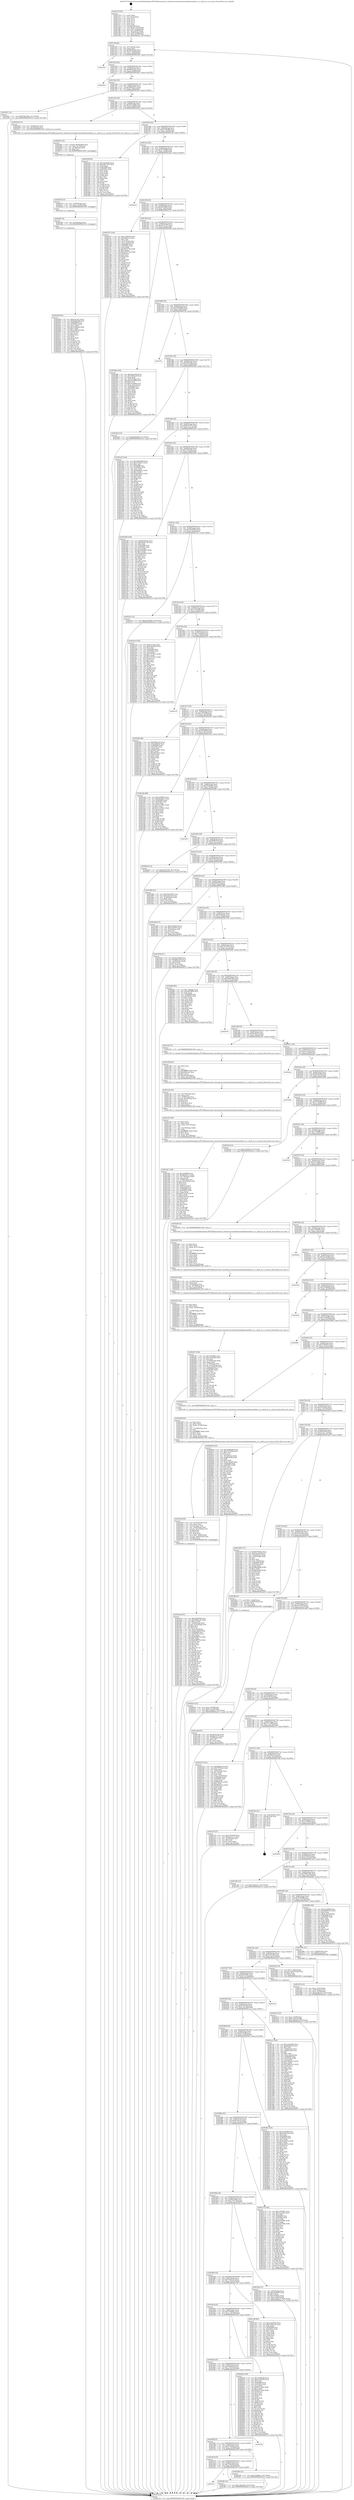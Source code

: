 digraph "0x401370" {
  label = "0x401370 (/mnt/c/Users/mathe/Desktop/tcc/POCII/binaries/extr_linuxdriversnetethernetmellanoxmlx4en_rx.c_mlx4_en_rx_recycle_Final-ollvm.out::main(0))"
  labelloc = "t"
  node[shape=record]

  Entry [label="",width=0.3,height=0.3,shape=circle,fillcolor=black,style=filled]
  "0x40139f" [label="{
     0x40139f [26]\l
     | [instrs]\l
     &nbsp;&nbsp;0x40139f \<+3\>: mov -0x7c(%rbp),%eax\l
     &nbsp;&nbsp;0x4013a2 \<+2\>: mov %eax,%ecx\l
     &nbsp;&nbsp;0x4013a4 \<+6\>: sub $0x8d2a8302,%ecx\l
     &nbsp;&nbsp;0x4013aa \<+3\>: mov %eax,-0x80(%rbp)\l
     &nbsp;&nbsp;0x4013ad \<+6\>: mov %ecx,-0x84(%rbp)\l
     &nbsp;&nbsp;0x4013b3 \<+6\>: je 000000000040255d \<main+0x11ed\>\l
  }"]
  "0x40255d" [label="{
     0x40255d\l
  }", style=dashed]
  "0x4013b9" [label="{
     0x4013b9 [25]\l
     | [instrs]\l
     &nbsp;&nbsp;0x4013b9 \<+5\>: jmp 00000000004013be \<main+0x4e\>\l
     &nbsp;&nbsp;0x4013be \<+3\>: mov -0x80(%rbp),%eax\l
     &nbsp;&nbsp;0x4013c1 \<+5\>: sub $0x8d84ce22,%eax\l
     &nbsp;&nbsp;0x4013c6 \<+6\>: mov %eax,-0x88(%rbp)\l
     &nbsp;&nbsp;0x4013cc \<+6\>: je 00000000004029e9 \<main+0x1679\>\l
  }"]
  Exit [label="",width=0.3,height=0.3,shape=circle,fillcolor=black,style=filled,peripheries=2]
  "0x4029e9" [label="{
     0x4029e9\l
  }", style=dashed]
  "0x4013d2" [label="{
     0x4013d2 [25]\l
     | [instrs]\l
     &nbsp;&nbsp;0x4013d2 \<+5\>: jmp 00000000004013d7 \<main+0x67\>\l
     &nbsp;&nbsp;0x4013d7 \<+3\>: mov -0x80(%rbp),%eax\l
     &nbsp;&nbsp;0x4013da \<+5\>: sub $0x9863be7a,%eax\l
     &nbsp;&nbsp;0x4013df \<+6\>: mov %eax,-0x8c(%rbp)\l
     &nbsp;&nbsp;0x4013e5 \<+6\>: je 0000000000401f01 \<main+0xb91\>\l
  }"]
  "0x402490" [label="{
     0x402490 [93]\l
     | [instrs]\l
     &nbsp;&nbsp;0x402490 \<+5\>: mov $0xfceccd3c,%eax\l
     &nbsp;&nbsp;0x402495 \<+5\>: mov $0xb4b4a4f2,%esi\l
     &nbsp;&nbsp;0x40249a \<+7\>: mov 0x405068,%ecx\l
     &nbsp;&nbsp;0x4024a1 \<+7\>: mov 0x40506c,%edx\l
     &nbsp;&nbsp;0x4024a8 \<+3\>: mov %ecx,%r8d\l
     &nbsp;&nbsp;0x4024ab \<+7\>: add $0x1cf28aa8,%r8d\l
     &nbsp;&nbsp;0x4024b2 \<+4\>: sub $0x1,%r8d\l
     &nbsp;&nbsp;0x4024b6 \<+7\>: sub $0x1cf28aa8,%r8d\l
     &nbsp;&nbsp;0x4024bd \<+4\>: imul %r8d,%ecx\l
     &nbsp;&nbsp;0x4024c1 \<+3\>: and $0x1,%ecx\l
     &nbsp;&nbsp;0x4024c4 \<+3\>: cmp $0x0,%ecx\l
     &nbsp;&nbsp;0x4024c7 \<+4\>: sete %r9b\l
     &nbsp;&nbsp;0x4024cb \<+3\>: cmp $0xa,%edx\l
     &nbsp;&nbsp;0x4024ce \<+4\>: setl %r10b\l
     &nbsp;&nbsp;0x4024d2 \<+3\>: mov %r9b,%r11b\l
     &nbsp;&nbsp;0x4024d5 \<+3\>: and %r10b,%r11b\l
     &nbsp;&nbsp;0x4024d8 \<+3\>: xor %r10b,%r9b\l
     &nbsp;&nbsp;0x4024db \<+3\>: or %r9b,%r11b\l
     &nbsp;&nbsp;0x4024de \<+4\>: test $0x1,%r11b\l
     &nbsp;&nbsp;0x4024e2 \<+3\>: cmovne %esi,%eax\l
     &nbsp;&nbsp;0x4024e5 \<+3\>: mov %eax,-0x7c(%rbp)\l
     &nbsp;&nbsp;0x4024e8 \<+5\>: jmp 0000000000402a7d \<main+0x170d\>\l
  }"]
  "0x401f01" [label="{
     0x401f01 [12]\l
     | [instrs]\l
     &nbsp;&nbsp;0x401f01 \<+7\>: movl $0x678e578b,-0x7c(%rbp)\l
     &nbsp;&nbsp;0x401f08 \<+5\>: jmp 0000000000402a7d \<main+0x170d\>\l
  }"]
  "0x4013eb" [label="{
     0x4013eb [25]\l
     | [instrs]\l
     &nbsp;&nbsp;0x4013eb \<+5\>: jmp 00000000004013f0 \<main+0x80\>\l
     &nbsp;&nbsp;0x4013f0 \<+3\>: mov -0x80(%rbp),%eax\l
     &nbsp;&nbsp;0x4013f3 \<+5\>: sub $0x9ae5a560,%eax\l
     &nbsp;&nbsp;0x4013f8 \<+6\>: mov %eax,-0x90(%rbp)\l
     &nbsp;&nbsp;0x4013fe \<+6\>: je 0000000000402454 \<main+0x10e4\>\l
  }"]
  "0x402487" [label="{
     0x402487 [9]\l
     | [instrs]\l
     &nbsp;&nbsp;0x402487 \<+4\>: mov -0x70(%rbp),%rdi\l
     &nbsp;&nbsp;0x40248b \<+5\>: call 0000000000401030 \<free@plt\>\l
     | [calls]\l
     &nbsp;&nbsp;0x401030 \{1\} (unknown)\l
  }"]
  "0x402454" [label="{
     0x402454 [13]\l
     | [instrs]\l
     &nbsp;&nbsp;0x402454 \<+4\>: mov -0x58(%rbp),%rdi\l
     &nbsp;&nbsp;0x402458 \<+4\>: mov -0x70(%rbp),%rsi\l
     &nbsp;&nbsp;0x40245c \<+5\>: call 0000000000401240 \<mlx4_en_rx_recycle\>\l
     | [calls]\l
     &nbsp;&nbsp;0x401240 \{1\} (/mnt/c/Users/mathe/Desktop/tcc/POCII/binaries/extr_linuxdriversnetethernetmellanoxmlx4en_rx.c_mlx4_en_rx_recycle_Final-ollvm.out::mlx4_en_rx_recycle)\l
  }"]
  "0x401404" [label="{
     0x401404 [25]\l
     | [instrs]\l
     &nbsp;&nbsp;0x401404 \<+5\>: jmp 0000000000401409 \<main+0x99\>\l
     &nbsp;&nbsp;0x401409 \<+3\>: mov -0x80(%rbp),%eax\l
     &nbsp;&nbsp;0x40140c \<+5\>: sub $0x9c785c89,%eax\l
     &nbsp;&nbsp;0x401411 \<+6\>: mov %eax,-0x94(%rbp)\l
     &nbsp;&nbsp;0x401417 \<+6\>: je 0000000000401f38 \<main+0xbc8\>\l
  }"]
  "0x402478" [label="{
     0x402478 [15]\l
     | [instrs]\l
     &nbsp;&nbsp;0x402478 \<+4\>: mov -0x58(%rbp),%rdi\l
     &nbsp;&nbsp;0x40247c \<+6\>: mov %eax,-0x18c(%rbp)\l
     &nbsp;&nbsp;0x402482 \<+5\>: call 0000000000401030 \<free@plt\>\l
     | [calls]\l
     &nbsp;&nbsp;0x401030 \{1\} (unknown)\l
  }"]
  "0x401f38" [label="{
     0x401f38 [83]\l
     | [instrs]\l
     &nbsp;&nbsp;0x401f38 \<+5\>: mov $0x16a2e4fd,%eax\l
     &nbsp;&nbsp;0x401f3d \<+5\>: mov $0xafd17237,%ecx\l
     &nbsp;&nbsp;0x401f42 \<+2\>: xor %edx,%edx\l
     &nbsp;&nbsp;0x401f44 \<+7\>: mov 0x405068,%esi\l
     &nbsp;&nbsp;0x401f4b \<+7\>: mov 0x40506c,%edi\l
     &nbsp;&nbsp;0x401f52 \<+3\>: sub $0x1,%edx\l
     &nbsp;&nbsp;0x401f55 \<+3\>: mov %esi,%r8d\l
     &nbsp;&nbsp;0x401f58 \<+3\>: add %edx,%r8d\l
     &nbsp;&nbsp;0x401f5b \<+4\>: imul %r8d,%esi\l
     &nbsp;&nbsp;0x401f5f \<+3\>: and $0x1,%esi\l
     &nbsp;&nbsp;0x401f62 \<+3\>: cmp $0x0,%esi\l
     &nbsp;&nbsp;0x401f65 \<+4\>: sete %r9b\l
     &nbsp;&nbsp;0x401f69 \<+3\>: cmp $0xa,%edi\l
     &nbsp;&nbsp;0x401f6c \<+4\>: setl %r10b\l
     &nbsp;&nbsp;0x401f70 \<+3\>: mov %r9b,%r11b\l
     &nbsp;&nbsp;0x401f73 \<+3\>: and %r10b,%r11b\l
     &nbsp;&nbsp;0x401f76 \<+3\>: xor %r10b,%r9b\l
     &nbsp;&nbsp;0x401f79 \<+3\>: or %r9b,%r11b\l
     &nbsp;&nbsp;0x401f7c \<+4\>: test $0x1,%r11b\l
     &nbsp;&nbsp;0x401f80 \<+3\>: cmovne %ecx,%eax\l
     &nbsp;&nbsp;0x401f83 \<+3\>: mov %eax,-0x7c(%rbp)\l
     &nbsp;&nbsp;0x401f86 \<+5\>: jmp 0000000000402a7d \<main+0x170d\>\l
  }"]
  "0x40141d" [label="{
     0x40141d [25]\l
     | [instrs]\l
     &nbsp;&nbsp;0x40141d \<+5\>: jmp 0000000000401422 \<main+0xb2\>\l
     &nbsp;&nbsp;0x401422 \<+3\>: mov -0x80(%rbp),%eax\l
     &nbsp;&nbsp;0x401425 \<+5\>: sub $0xa572f689,%eax\l
     &nbsp;&nbsp;0x40142a \<+6\>: mov %eax,-0x98(%rbp)\l
     &nbsp;&nbsp;0x401430 \<+6\>: je 0000000000402a63 \<main+0x16f3\>\l
  }"]
  "0x402461" [label="{
     0x402461 [23]\l
     | [instrs]\l
     &nbsp;&nbsp;0x402461 \<+10\>: movabs $0x4030b6,%rdi\l
     &nbsp;&nbsp;0x40246b \<+3\>: mov %eax,-0x78(%rbp)\l
     &nbsp;&nbsp;0x40246e \<+3\>: mov -0x78(%rbp),%esi\l
     &nbsp;&nbsp;0x402471 \<+2\>: mov $0x0,%al\l
     &nbsp;&nbsp;0x402473 \<+5\>: call 0000000000401040 \<printf@plt\>\l
     | [calls]\l
     &nbsp;&nbsp;0x401040 \{1\} (unknown)\l
  }"]
  "0x402a63" [label="{
     0x402a63\l
  }", style=dashed]
  "0x401436" [label="{
     0x401436 [25]\l
     | [instrs]\l
     &nbsp;&nbsp;0x401436 \<+5\>: jmp 000000000040143b \<main+0xcb\>\l
     &nbsp;&nbsp;0x40143b \<+3\>: mov -0x80(%rbp),%eax\l
     &nbsp;&nbsp;0x40143e \<+5\>: sub $0xa907f804,%eax\l
     &nbsp;&nbsp;0x401443 \<+6\>: mov %eax,-0x9c(%rbp)\l
     &nbsp;&nbsp;0x401449 \<+6\>: je 0000000000402747 \<main+0x13d7\>\l
  }"]
  "0x402287" [label="{
     0x402287 [104]\l
     | [instrs]\l
     &nbsp;&nbsp;0x402287 \<+5\>: mov $0x159a99f1,%ecx\l
     &nbsp;&nbsp;0x40228c \<+5\>: mov $0x12530d9f,%edx\l
     &nbsp;&nbsp;0x402291 \<+2\>: xor %esi,%esi\l
     &nbsp;&nbsp;0x402293 \<+6\>: mov -0x188(%rbp),%edi\l
     &nbsp;&nbsp;0x402299 \<+3\>: imul %eax,%edi\l
     &nbsp;&nbsp;0x40229c \<+4\>: mov -0x70(%rbp),%r8\l
     &nbsp;&nbsp;0x4022a0 \<+4\>: movslq -0x74(%rbp),%r9\l
     &nbsp;&nbsp;0x4022a4 \<+5\>: mov %edi,0x4(%r8,%r9,8)\l
     &nbsp;&nbsp;0x4022a9 \<+7\>: mov 0x405068,%eax\l
     &nbsp;&nbsp;0x4022b0 \<+7\>: mov 0x40506c,%edi\l
     &nbsp;&nbsp;0x4022b7 \<+3\>: sub $0x1,%esi\l
     &nbsp;&nbsp;0x4022ba \<+3\>: mov %eax,%r10d\l
     &nbsp;&nbsp;0x4022bd \<+3\>: add %esi,%r10d\l
     &nbsp;&nbsp;0x4022c0 \<+4\>: imul %r10d,%eax\l
     &nbsp;&nbsp;0x4022c4 \<+3\>: and $0x1,%eax\l
     &nbsp;&nbsp;0x4022c7 \<+3\>: cmp $0x0,%eax\l
     &nbsp;&nbsp;0x4022ca \<+4\>: sete %r11b\l
     &nbsp;&nbsp;0x4022ce \<+3\>: cmp $0xa,%edi\l
     &nbsp;&nbsp;0x4022d1 \<+3\>: setl %bl\l
     &nbsp;&nbsp;0x4022d4 \<+3\>: mov %r11b,%r14b\l
     &nbsp;&nbsp;0x4022d7 \<+3\>: and %bl,%r14b\l
     &nbsp;&nbsp;0x4022da \<+3\>: xor %bl,%r11b\l
     &nbsp;&nbsp;0x4022dd \<+3\>: or %r11b,%r14b\l
     &nbsp;&nbsp;0x4022e0 \<+4\>: test $0x1,%r14b\l
     &nbsp;&nbsp;0x4022e4 \<+3\>: cmovne %edx,%ecx\l
     &nbsp;&nbsp;0x4022e7 \<+3\>: mov %ecx,-0x7c(%rbp)\l
     &nbsp;&nbsp;0x4022ea \<+5\>: jmp 0000000000402a7d \<main+0x170d\>\l
  }"]
  "0x402747" [label="{
     0x402747 [150]\l
     | [instrs]\l
     &nbsp;&nbsp;0x402747 \<+5\>: mov $0xc7dd4afb,%eax\l
     &nbsp;&nbsp;0x40274c \<+5\>: mov $0x38fcf11a,%ecx\l
     &nbsp;&nbsp;0x402751 \<+2\>: mov $0x1,%dl\l
     &nbsp;&nbsp;0x402753 \<+3\>: mov -0x3c(%rbp),%esi\l
     &nbsp;&nbsp;0x402756 \<+3\>: mov %esi,-0x2c(%rbp)\l
     &nbsp;&nbsp;0x402759 \<+7\>: mov 0x405068,%esi\l
     &nbsp;&nbsp;0x402760 \<+7\>: mov 0x40506c,%edi\l
     &nbsp;&nbsp;0x402767 \<+3\>: mov %esi,%r8d\l
     &nbsp;&nbsp;0x40276a \<+7\>: sub $0x2502774a,%r8d\l
     &nbsp;&nbsp;0x402771 \<+4\>: sub $0x1,%r8d\l
     &nbsp;&nbsp;0x402775 \<+7\>: add $0x2502774a,%r8d\l
     &nbsp;&nbsp;0x40277c \<+4\>: imul %r8d,%esi\l
     &nbsp;&nbsp;0x402780 \<+3\>: and $0x1,%esi\l
     &nbsp;&nbsp;0x402783 \<+3\>: cmp $0x0,%esi\l
     &nbsp;&nbsp;0x402786 \<+4\>: sete %r9b\l
     &nbsp;&nbsp;0x40278a \<+3\>: cmp $0xa,%edi\l
     &nbsp;&nbsp;0x40278d \<+4\>: setl %r10b\l
     &nbsp;&nbsp;0x402791 \<+3\>: mov %r9b,%r11b\l
     &nbsp;&nbsp;0x402794 \<+4\>: xor $0xff,%r11b\l
     &nbsp;&nbsp;0x402798 \<+3\>: mov %r10b,%bl\l
     &nbsp;&nbsp;0x40279b \<+3\>: xor $0xff,%bl\l
     &nbsp;&nbsp;0x40279e \<+3\>: xor $0x1,%dl\l
     &nbsp;&nbsp;0x4027a1 \<+3\>: mov %r11b,%r14b\l
     &nbsp;&nbsp;0x4027a4 \<+4\>: and $0xff,%r14b\l
     &nbsp;&nbsp;0x4027a8 \<+3\>: and %dl,%r9b\l
     &nbsp;&nbsp;0x4027ab \<+3\>: mov %bl,%r15b\l
     &nbsp;&nbsp;0x4027ae \<+4\>: and $0xff,%r15b\l
     &nbsp;&nbsp;0x4027b2 \<+3\>: and %dl,%r10b\l
     &nbsp;&nbsp;0x4027b5 \<+3\>: or %r9b,%r14b\l
     &nbsp;&nbsp;0x4027b8 \<+3\>: or %r10b,%r15b\l
     &nbsp;&nbsp;0x4027bb \<+3\>: xor %r15b,%r14b\l
     &nbsp;&nbsp;0x4027be \<+3\>: or %bl,%r11b\l
     &nbsp;&nbsp;0x4027c1 \<+4\>: xor $0xff,%r11b\l
     &nbsp;&nbsp;0x4027c5 \<+3\>: or $0x1,%dl\l
     &nbsp;&nbsp;0x4027c8 \<+3\>: and %dl,%r11b\l
     &nbsp;&nbsp;0x4027cb \<+3\>: or %r11b,%r14b\l
     &nbsp;&nbsp;0x4027ce \<+4\>: test $0x1,%r14b\l
     &nbsp;&nbsp;0x4027d2 \<+3\>: cmovne %ecx,%eax\l
     &nbsp;&nbsp;0x4027d5 \<+3\>: mov %eax,-0x7c(%rbp)\l
     &nbsp;&nbsp;0x4027d8 \<+5\>: jmp 0000000000402a7d \<main+0x170d\>\l
  }"]
  "0x40144f" [label="{
     0x40144f [25]\l
     | [instrs]\l
     &nbsp;&nbsp;0x40144f \<+5\>: jmp 0000000000401454 \<main+0xe4\>\l
     &nbsp;&nbsp;0x401454 \<+3\>: mov -0x80(%rbp),%eax\l
     &nbsp;&nbsp;0x401457 \<+5\>: sub $0xafd17237,%eax\l
     &nbsp;&nbsp;0x40145c \<+6\>: mov %eax,-0xa0(%rbp)\l
     &nbsp;&nbsp;0x401462 \<+6\>: je 0000000000401f8b \<main+0xc1b\>\l
  }"]
  "0x402253" [label="{
     0x402253 [52]\l
     | [instrs]\l
     &nbsp;&nbsp;0x402253 \<+2\>: xor %ecx,%ecx\l
     &nbsp;&nbsp;0x402255 \<+5\>: mov $0x2,%edx\l
     &nbsp;&nbsp;0x40225a \<+6\>: mov %edx,-0x184(%rbp)\l
     &nbsp;&nbsp;0x402260 \<+1\>: cltd\l
     &nbsp;&nbsp;0x402261 \<+6\>: mov -0x184(%rbp),%esi\l
     &nbsp;&nbsp;0x402267 \<+2\>: idiv %esi\l
     &nbsp;&nbsp;0x402269 \<+6\>: imul $0xfffffffe,%edx,%edx\l
     &nbsp;&nbsp;0x40226f \<+2\>: mov %ecx,%edi\l
     &nbsp;&nbsp;0x402271 \<+2\>: sub %edx,%edi\l
     &nbsp;&nbsp;0x402273 \<+2\>: mov %ecx,%edx\l
     &nbsp;&nbsp;0x402275 \<+3\>: sub $0x1,%edx\l
     &nbsp;&nbsp;0x402278 \<+2\>: add %edx,%edi\l
     &nbsp;&nbsp;0x40227a \<+2\>: sub %edi,%ecx\l
     &nbsp;&nbsp;0x40227c \<+6\>: mov %ecx,-0x188(%rbp)\l
     &nbsp;&nbsp;0x402282 \<+5\>: call 0000000000401160 \<next_i\>\l
     | [calls]\l
     &nbsp;&nbsp;0x401160 \{1\} (/mnt/c/Users/mathe/Desktop/tcc/POCII/binaries/extr_linuxdriversnetethernetmellanoxmlx4en_rx.c_mlx4_en_rx_recycle_Final-ollvm.out::next_i)\l
  }"]
  "0x401f8b" [label="{
     0x401f8b [104]\l
     | [instrs]\l
     &nbsp;&nbsp;0x401f8b \<+5\>: mov $0x16a2e4fd,%eax\l
     &nbsp;&nbsp;0x401f90 \<+5\>: mov $0x7fb0e2e9,%ecx\l
     &nbsp;&nbsp;0x401f95 \<+2\>: xor %edx,%edx\l
     &nbsp;&nbsp;0x401f97 \<+3\>: mov -0x5c(%rbp),%esi\l
     &nbsp;&nbsp;0x401f9a \<+6\>: add $0xb2ec9994,%esi\l
     &nbsp;&nbsp;0x401fa0 \<+3\>: add $0x1,%esi\l
     &nbsp;&nbsp;0x401fa3 \<+6\>: sub $0xb2ec9994,%esi\l
     &nbsp;&nbsp;0x401fa9 \<+3\>: mov %esi,-0x5c(%rbp)\l
     &nbsp;&nbsp;0x401fac \<+7\>: mov 0x405068,%esi\l
     &nbsp;&nbsp;0x401fb3 \<+7\>: mov 0x40506c,%edi\l
     &nbsp;&nbsp;0x401fba \<+3\>: sub $0x1,%edx\l
     &nbsp;&nbsp;0x401fbd \<+3\>: mov %esi,%r8d\l
     &nbsp;&nbsp;0x401fc0 \<+3\>: add %edx,%r8d\l
     &nbsp;&nbsp;0x401fc3 \<+4\>: imul %r8d,%esi\l
     &nbsp;&nbsp;0x401fc7 \<+3\>: and $0x1,%esi\l
     &nbsp;&nbsp;0x401fca \<+3\>: cmp $0x0,%esi\l
     &nbsp;&nbsp;0x401fcd \<+4\>: sete %r9b\l
     &nbsp;&nbsp;0x401fd1 \<+3\>: cmp $0xa,%edi\l
     &nbsp;&nbsp;0x401fd4 \<+4\>: setl %r10b\l
     &nbsp;&nbsp;0x401fd8 \<+3\>: mov %r9b,%r11b\l
     &nbsp;&nbsp;0x401fdb \<+3\>: and %r10b,%r11b\l
     &nbsp;&nbsp;0x401fde \<+3\>: xor %r10b,%r9b\l
     &nbsp;&nbsp;0x401fe1 \<+3\>: or %r9b,%r11b\l
     &nbsp;&nbsp;0x401fe4 \<+4\>: test $0x1,%r11b\l
     &nbsp;&nbsp;0x401fe8 \<+3\>: cmovne %ecx,%eax\l
     &nbsp;&nbsp;0x401feb \<+3\>: mov %eax,-0x7c(%rbp)\l
     &nbsp;&nbsp;0x401fee \<+5\>: jmp 0000000000402a7d \<main+0x170d\>\l
  }"]
  "0x401468" [label="{
     0x401468 [25]\l
     | [instrs]\l
     &nbsp;&nbsp;0x401468 \<+5\>: jmp 000000000040146d \<main+0xfd\>\l
     &nbsp;&nbsp;0x40146d \<+3\>: mov -0x80(%rbp),%eax\l
     &nbsp;&nbsp;0x401470 \<+5\>: sub $0xb395d940,%eax\l
     &nbsp;&nbsp;0x401475 \<+6\>: mov %eax,-0xa4(%rbp)\l
     &nbsp;&nbsp;0x40147b \<+6\>: je 00000000004027fe \<main+0x148e\>\l
  }"]
  "0x402239" [label="{
     0x402239 [26]\l
     | [instrs]\l
     &nbsp;&nbsp;0x402239 \<+6\>: mov -0x180(%rbp),%ecx\l
     &nbsp;&nbsp;0x40223f \<+3\>: imul %eax,%ecx\l
     &nbsp;&nbsp;0x402242 \<+4\>: mov -0x70(%rbp),%r8\l
     &nbsp;&nbsp;0x402246 \<+4\>: movslq -0x74(%rbp),%r9\l
     &nbsp;&nbsp;0x40224a \<+4\>: mov %ecx,(%r8,%r9,8)\l
     &nbsp;&nbsp;0x40224e \<+5\>: call 0000000000401160 \<next_i\>\l
     | [calls]\l
     &nbsp;&nbsp;0x401160 \{1\} (/mnt/c/Users/mathe/Desktop/tcc/POCII/binaries/extr_linuxdriversnetethernetmellanoxmlx4en_rx.c_mlx4_en_rx_recycle_Final-ollvm.out::next_i)\l
  }"]
  "0x4027fe" [label="{
     0x4027fe\l
  }", style=dashed]
  "0x401481" [label="{
     0x401481 [25]\l
     | [instrs]\l
     &nbsp;&nbsp;0x401481 \<+5\>: jmp 0000000000401486 \<main+0x116\>\l
     &nbsp;&nbsp;0x401486 \<+3\>: mov -0x80(%rbp),%eax\l
     &nbsp;&nbsp;0x401489 \<+5\>: sub $0xb4b4a4f2,%eax\l
     &nbsp;&nbsp;0x40148e \<+6\>: mov %eax,-0xa8(%rbp)\l
     &nbsp;&nbsp;0x401494 \<+6\>: je 00000000004024ed \<main+0x117d\>\l
  }"]
  "0x402205" [label="{
     0x402205 [52]\l
     | [instrs]\l
     &nbsp;&nbsp;0x402205 \<+2\>: xor %ecx,%ecx\l
     &nbsp;&nbsp;0x402207 \<+5\>: mov $0x2,%edx\l
     &nbsp;&nbsp;0x40220c \<+6\>: mov %edx,-0x17c(%rbp)\l
     &nbsp;&nbsp;0x402212 \<+1\>: cltd\l
     &nbsp;&nbsp;0x402213 \<+6\>: mov -0x17c(%rbp),%esi\l
     &nbsp;&nbsp;0x402219 \<+2\>: idiv %esi\l
     &nbsp;&nbsp;0x40221b \<+6\>: imul $0xfffffffe,%edx,%edx\l
     &nbsp;&nbsp;0x402221 \<+2\>: mov %ecx,%edi\l
     &nbsp;&nbsp;0x402223 \<+2\>: sub %edx,%edi\l
     &nbsp;&nbsp;0x402225 \<+2\>: mov %ecx,%edx\l
     &nbsp;&nbsp;0x402227 \<+3\>: sub $0x1,%edx\l
     &nbsp;&nbsp;0x40222a \<+2\>: add %edx,%edi\l
     &nbsp;&nbsp;0x40222c \<+2\>: sub %edi,%ecx\l
     &nbsp;&nbsp;0x40222e \<+6\>: mov %ecx,-0x180(%rbp)\l
     &nbsp;&nbsp;0x402234 \<+5\>: call 0000000000401160 \<next_i\>\l
     | [calls]\l
     &nbsp;&nbsp;0x401160 \{1\} (/mnt/c/Users/mathe/Desktop/tcc/POCII/binaries/extr_linuxdriversnetethernetmellanoxmlx4en_rx.c_mlx4_en_rx_recycle_Final-ollvm.out::next_i)\l
  }"]
  "0x4024ed" [label="{
     0x4024ed [12]\l
     | [instrs]\l
     &nbsp;&nbsp;0x4024ed \<+7\>: movl $0x6445e8ff,-0x7c(%rbp)\l
     &nbsp;&nbsp;0x4024f4 \<+5\>: jmp 0000000000402a7d \<main+0x170d\>\l
  }"]
  "0x40149a" [label="{
     0x40149a [25]\l
     | [instrs]\l
     &nbsp;&nbsp;0x40149a \<+5\>: jmp 000000000040149f \<main+0x12f\>\l
     &nbsp;&nbsp;0x40149f \<+3\>: mov -0x80(%rbp),%eax\l
     &nbsp;&nbsp;0x4014a2 \<+5\>: sub $0xbbcf1272,%eax\l
     &nbsp;&nbsp;0x4014a7 \<+6\>: mov %eax,-0xac(%rbp)\l
     &nbsp;&nbsp;0x4014ad \<+6\>: je 0000000000401af3 \<main+0x783\>\l
  }"]
  "0x402016" [label="{
     0x402016 [23]\l
     | [instrs]\l
     &nbsp;&nbsp;0x402016 \<+4\>: mov %rax,-0x70(%rbp)\l
     &nbsp;&nbsp;0x40201a \<+7\>: movl $0x0,-0x74(%rbp)\l
     &nbsp;&nbsp;0x402021 \<+7\>: movl $0x7c9a664c,-0x7c(%rbp)\l
     &nbsp;&nbsp;0x402028 \<+5\>: jmp 0000000000402a7d \<main+0x170d\>\l
  }"]
  "0x401af3" [label="{
     0x401af3 [144]\l
     | [instrs]\l
     &nbsp;&nbsp;0x401af3 \<+5\>: mov $0xb395d940,%eax\l
     &nbsp;&nbsp;0x401af8 \<+5\>: mov $0x1f74b415,%ecx\l
     &nbsp;&nbsp;0x401afd \<+2\>: mov $0x1,%dl\l
     &nbsp;&nbsp;0x401aff \<+7\>: mov 0x405068,%esi\l
     &nbsp;&nbsp;0x401b06 \<+7\>: mov 0x40506c,%edi\l
     &nbsp;&nbsp;0x401b0d \<+3\>: mov %esi,%r8d\l
     &nbsp;&nbsp;0x401b10 \<+7\>: sub $0xfe4d8c2a,%r8d\l
     &nbsp;&nbsp;0x401b17 \<+4\>: sub $0x1,%r8d\l
     &nbsp;&nbsp;0x401b1b \<+7\>: add $0xfe4d8c2a,%r8d\l
     &nbsp;&nbsp;0x401b22 \<+4\>: imul %r8d,%esi\l
     &nbsp;&nbsp;0x401b26 \<+3\>: and $0x1,%esi\l
     &nbsp;&nbsp;0x401b29 \<+3\>: cmp $0x0,%esi\l
     &nbsp;&nbsp;0x401b2c \<+4\>: sete %r9b\l
     &nbsp;&nbsp;0x401b30 \<+3\>: cmp $0xa,%edi\l
     &nbsp;&nbsp;0x401b33 \<+4\>: setl %r10b\l
     &nbsp;&nbsp;0x401b37 \<+3\>: mov %r9b,%r11b\l
     &nbsp;&nbsp;0x401b3a \<+4\>: xor $0xff,%r11b\l
     &nbsp;&nbsp;0x401b3e \<+3\>: mov %r10b,%bl\l
     &nbsp;&nbsp;0x401b41 \<+3\>: xor $0xff,%bl\l
     &nbsp;&nbsp;0x401b44 \<+3\>: xor $0x0,%dl\l
     &nbsp;&nbsp;0x401b47 \<+3\>: mov %r11b,%r14b\l
     &nbsp;&nbsp;0x401b4a \<+4\>: and $0x0,%r14b\l
     &nbsp;&nbsp;0x401b4e \<+3\>: and %dl,%r9b\l
     &nbsp;&nbsp;0x401b51 \<+3\>: mov %bl,%r15b\l
     &nbsp;&nbsp;0x401b54 \<+4\>: and $0x0,%r15b\l
     &nbsp;&nbsp;0x401b58 \<+3\>: and %dl,%r10b\l
     &nbsp;&nbsp;0x401b5b \<+3\>: or %r9b,%r14b\l
     &nbsp;&nbsp;0x401b5e \<+3\>: or %r10b,%r15b\l
     &nbsp;&nbsp;0x401b61 \<+3\>: xor %r15b,%r14b\l
     &nbsp;&nbsp;0x401b64 \<+3\>: or %bl,%r11b\l
     &nbsp;&nbsp;0x401b67 \<+4\>: xor $0xff,%r11b\l
     &nbsp;&nbsp;0x401b6b \<+3\>: or $0x0,%dl\l
     &nbsp;&nbsp;0x401b6e \<+3\>: and %dl,%r11b\l
     &nbsp;&nbsp;0x401b71 \<+3\>: or %r11b,%r14b\l
     &nbsp;&nbsp;0x401b74 \<+4\>: test $0x1,%r14b\l
     &nbsp;&nbsp;0x401b78 \<+3\>: cmovne %ecx,%eax\l
     &nbsp;&nbsp;0x401b7b \<+3\>: mov %eax,-0x7c(%rbp)\l
     &nbsp;&nbsp;0x401b7e \<+5\>: jmp 0000000000402a7d \<main+0x170d\>\l
  }"]
  "0x4014b3" [label="{
     0x4014b3 [25]\l
     | [instrs]\l
     &nbsp;&nbsp;0x4014b3 \<+5\>: jmp 00000000004014b8 \<main+0x148\>\l
     &nbsp;&nbsp;0x4014b8 \<+3\>: mov -0x80(%rbp),%eax\l
     &nbsp;&nbsp;0x4014bb \<+5\>: sub $0xc1fb2e40,%eax\l
     &nbsp;&nbsp;0x4014c0 \<+6\>: mov %eax,-0xb0(%rbp)\l
     &nbsp;&nbsp;0x4014c6 \<+6\>: je 00000000004019d9 \<main+0x669\>\l
  }"]
  "0x401931" [label="{
     0x401931\l
  }", style=dashed]
  "0x4019d9" [label="{
     0x4019d9 [144]\l
     | [instrs]\l
     &nbsp;&nbsp;0x4019d9 \<+5\>: mov $0x6035076a,%eax\l
     &nbsp;&nbsp;0x4019de \<+5\>: mov $0x280a0778,%ecx\l
     &nbsp;&nbsp;0x4019e3 \<+2\>: mov $0x1,%dl\l
     &nbsp;&nbsp;0x4019e5 \<+7\>: mov 0x405068,%esi\l
     &nbsp;&nbsp;0x4019ec \<+7\>: mov 0x40506c,%edi\l
     &nbsp;&nbsp;0x4019f3 \<+3\>: mov %esi,%r8d\l
     &nbsp;&nbsp;0x4019f6 \<+7\>: add $0xe963f643,%r8d\l
     &nbsp;&nbsp;0x4019fd \<+4\>: sub $0x1,%r8d\l
     &nbsp;&nbsp;0x401a01 \<+7\>: sub $0xe963f643,%r8d\l
     &nbsp;&nbsp;0x401a08 \<+4\>: imul %r8d,%esi\l
     &nbsp;&nbsp;0x401a0c \<+3\>: and $0x1,%esi\l
     &nbsp;&nbsp;0x401a0f \<+3\>: cmp $0x0,%esi\l
     &nbsp;&nbsp;0x401a12 \<+4\>: sete %r9b\l
     &nbsp;&nbsp;0x401a16 \<+3\>: cmp $0xa,%edi\l
     &nbsp;&nbsp;0x401a19 \<+4\>: setl %r10b\l
     &nbsp;&nbsp;0x401a1d \<+3\>: mov %r9b,%r11b\l
     &nbsp;&nbsp;0x401a20 \<+4\>: xor $0xff,%r11b\l
     &nbsp;&nbsp;0x401a24 \<+3\>: mov %r10b,%bl\l
     &nbsp;&nbsp;0x401a27 \<+3\>: xor $0xff,%bl\l
     &nbsp;&nbsp;0x401a2a \<+3\>: xor $0x0,%dl\l
     &nbsp;&nbsp;0x401a2d \<+3\>: mov %r11b,%r14b\l
     &nbsp;&nbsp;0x401a30 \<+4\>: and $0x0,%r14b\l
     &nbsp;&nbsp;0x401a34 \<+3\>: and %dl,%r9b\l
     &nbsp;&nbsp;0x401a37 \<+3\>: mov %bl,%r15b\l
     &nbsp;&nbsp;0x401a3a \<+4\>: and $0x0,%r15b\l
     &nbsp;&nbsp;0x401a3e \<+3\>: and %dl,%r10b\l
     &nbsp;&nbsp;0x401a41 \<+3\>: or %r9b,%r14b\l
     &nbsp;&nbsp;0x401a44 \<+3\>: or %r10b,%r15b\l
     &nbsp;&nbsp;0x401a47 \<+3\>: xor %r15b,%r14b\l
     &nbsp;&nbsp;0x401a4a \<+3\>: or %bl,%r11b\l
     &nbsp;&nbsp;0x401a4d \<+4\>: xor $0xff,%r11b\l
     &nbsp;&nbsp;0x401a51 \<+3\>: or $0x0,%dl\l
     &nbsp;&nbsp;0x401a54 \<+3\>: and %dl,%r11b\l
     &nbsp;&nbsp;0x401a57 \<+3\>: or %r11b,%r14b\l
     &nbsp;&nbsp;0x401a5a \<+4\>: test $0x1,%r14b\l
     &nbsp;&nbsp;0x401a5e \<+3\>: cmovne %ecx,%eax\l
     &nbsp;&nbsp;0x401a61 \<+3\>: mov %eax,-0x7c(%rbp)\l
     &nbsp;&nbsp;0x401a64 \<+5\>: jmp 0000000000402a7d \<main+0x170d\>\l
  }"]
  "0x4014cc" [label="{
     0x4014cc [25]\l
     | [instrs]\l
     &nbsp;&nbsp;0x4014cc \<+5\>: jmp 00000000004014d1 \<main+0x161\>\l
     &nbsp;&nbsp;0x4014d1 \<+3\>: mov -0x80(%rbp),%eax\l
     &nbsp;&nbsp;0x4014d4 \<+5\>: sub $0xc6e0585d,%eax\l
     &nbsp;&nbsp;0x4014d9 \<+6\>: mov %eax,-0xb4(%rbp)\l
     &nbsp;&nbsp;0x4014df \<+6\>: je 0000000000401f2c \<main+0xbbc\>\l
  }"]
  "0x401ff3" [label="{
     0x401ff3 [12]\l
     | [instrs]\l
     &nbsp;&nbsp;0x401ff3 \<+7\>: movl $0xc1fb2e40,-0x7c(%rbp)\l
     &nbsp;&nbsp;0x401ffa \<+5\>: jmp 0000000000402a7d \<main+0x170d\>\l
  }"]
  "0x401f2c" [label="{
     0x401f2c [12]\l
     | [instrs]\l
     &nbsp;&nbsp;0x401f2c \<+7\>: movl $0x9c785c89,-0x7c(%rbp)\l
     &nbsp;&nbsp;0x401f33 \<+5\>: jmp 0000000000402a7d \<main+0x170d\>\l
  }"]
  "0x4014e5" [label="{
     0x4014e5 [25]\l
     | [instrs]\l
     &nbsp;&nbsp;0x4014e5 \<+5\>: jmp 00000000004014ea \<main+0x17a\>\l
     &nbsp;&nbsp;0x4014ea \<+3\>: mov -0x80(%rbp),%eax\l
     &nbsp;&nbsp;0x4014ed \<+5\>: sub $0xc78c9c08,%eax\l
     &nbsp;&nbsp;0x4014f2 \<+6\>: mov %eax,-0xb8(%rbp)\l
     &nbsp;&nbsp;0x4014f8 \<+6\>: je 00000000004023c4 \<main+0x1054\>\l
  }"]
  "0x401918" [label="{
     0x401918 [25]\l
     | [instrs]\l
     &nbsp;&nbsp;0x401918 \<+5\>: jmp 000000000040191d \<main+0x5ad\>\l
     &nbsp;&nbsp;0x40191d \<+3\>: mov -0x80(%rbp),%eax\l
     &nbsp;&nbsp;0x401920 \<+5\>: sub $0x7fb0e2e9,%eax\l
     &nbsp;&nbsp;0x401925 \<+6\>: mov %eax,-0x164(%rbp)\l
     &nbsp;&nbsp;0x40192b \<+6\>: je 0000000000401ff3 \<main+0xc83\>\l
  }"]
  "0x4023c4" [label="{
     0x4023c4 [144]\l
     | [instrs]\l
     &nbsp;&nbsp;0x4023c4 \<+5\>: mov $0xfceccd3c,%eax\l
     &nbsp;&nbsp;0x4023c9 \<+5\>: mov $0x9ae5a560,%ecx\l
     &nbsp;&nbsp;0x4023ce \<+2\>: mov $0x1,%dl\l
     &nbsp;&nbsp;0x4023d0 \<+7\>: mov 0x405068,%esi\l
     &nbsp;&nbsp;0x4023d7 \<+7\>: mov 0x40506c,%edi\l
     &nbsp;&nbsp;0x4023de \<+3\>: mov %esi,%r8d\l
     &nbsp;&nbsp;0x4023e1 \<+7\>: sub $0x77273d11,%r8d\l
     &nbsp;&nbsp;0x4023e8 \<+4\>: sub $0x1,%r8d\l
     &nbsp;&nbsp;0x4023ec \<+7\>: add $0x77273d11,%r8d\l
     &nbsp;&nbsp;0x4023f3 \<+4\>: imul %r8d,%esi\l
     &nbsp;&nbsp;0x4023f7 \<+3\>: and $0x1,%esi\l
     &nbsp;&nbsp;0x4023fa \<+3\>: cmp $0x0,%esi\l
     &nbsp;&nbsp;0x4023fd \<+4\>: sete %r9b\l
     &nbsp;&nbsp;0x402401 \<+3\>: cmp $0xa,%edi\l
     &nbsp;&nbsp;0x402404 \<+4\>: setl %r10b\l
     &nbsp;&nbsp;0x402408 \<+3\>: mov %r9b,%r11b\l
     &nbsp;&nbsp;0x40240b \<+4\>: xor $0xff,%r11b\l
     &nbsp;&nbsp;0x40240f \<+3\>: mov %r10b,%bl\l
     &nbsp;&nbsp;0x402412 \<+3\>: xor $0xff,%bl\l
     &nbsp;&nbsp;0x402415 \<+3\>: xor $0x0,%dl\l
     &nbsp;&nbsp;0x402418 \<+3\>: mov %r11b,%r14b\l
     &nbsp;&nbsp;0x40241b \<+4\>: and $0x0,%r14b\l
     &nbsp;&nbsp;0x40241f \<+3\>: and %dl,%r9b\l
     &nbsp;&nbsp;0x402422 \<+3\>: mov %bl,%r15b\l
     &nbsp;&nbsp;0x402425 \<+4\>: and $0x0,%r15b\l
     &nbsp;&nbsp;0x402429 \<+3\>: and %dl,%r10b\l
     &nbsp;&nbsp;0x40242c \<+3\>: or %r9b,%r14b\l
     &nbsp;&nbsp;0x40242f \<+3\>: or %r10b,%r15b\l
     &nbsp;&nbsp;0x402432 \<+3\>: xor %r15b,%r14b\l
     &nbsp;&nbsp;0x402435 \<+3\>: or %bl,%r11b\l
     &nbsp;&nbsp;0x402438 \<+4\>: xor $0xff,%r11b\l
     &nbsp;&nbsp;0x40243c \<+3\>: or $0x0,%dl\l
     &nbsp;&nbsp;0x40243f \<+3\>: and %dl,%r11b\l
     &nbsp;&nbsp;0x402442 \<+3\>: or %r11b,%r14b\l
     &nbsp;&nbsp;0x402445 \<+4\>: test $0x1,%r14b\l
     &nbsp;&nbsp;0x402449 \<+3\>: cmovne %ecx,%eax\l
     &nbsp;&nbsp;0x40244c \<+3\>: mov %eax,-0x7c(%rbp)\l
     &nbsp;&nbsp;0x40244f \<+5\>: jmp 0000000000402a7d \<main+0x170d\>\l
  }"]
  "0x4014fe" [label="{
     0x4014fe [25]\l
     | [instrs]\l
     &nbsp;&nbsp;0x4014fe \<+5\>: jmp 0000000000401503 \<main+0x193\>\l
     &nbsp;&nbsp;0x401503 \<+3\>: mov -0x80(%rbp),%eax\l
     &nbsp;&nbsp;0x401506 \<+5\>: sub $0xc7dd4afb,%eax\l
     &nbsp;&nbsp;0x40150b \<+6\>: mov %eax,-0xbc(%rbp)\l
     &nbsp;&nbsp;0x401511 \<+6\>: je 0000000000402a76 \<main+0x1706\>\l
  }"]
  "0x4023b8" [label="{
     0x4023b8 [12]\l
     | [instrs]\l
     &nbsp;&nbsp;0x4023b8 \<+7\>: movl $0x7c9a664c,-0x7c(%rbp)\l
     &nbsp;&nbsp;0x4023bf \<+5\>: jmp 0000000000402a7d \<main+0x170d\>\l
  }"]
  "0x402a76" [label="{
     0x402a76\l
  }", style=dashed]
  "0x401517" [label="{
     0x401517 [25]\l
     | [instrs]\l
     &nbsp;&nbsp;0x401517 \<+5\>: jmp 000000000040151c \<main+0x1ac\>\l
     &nbsp;&nbsp;0x40151c \<+3\>: mov -0x80(%rbp),%eax\l
     &nbsp;&nbsp;0x40151f \<+5\>: sub $0xcd79af38,%eax\l
     &nbsp;&nbsp;0x401524 \<+6\>: mov %eax,-0xc0(%rbp)\l
     &nbsp;&nbsp;0x40152a \<+6\>: je 00000000004022fb \<main+0xf8b\>\l
  }"]
  "0x4018ff" [label="{
     0x4018ff [25]\l
     | [instrs]\l
     &nbsp;&nbsp;0x4018ff \<+5\>: jmp 0000000000401904 \<main+0x594\>\l
     &nbsp;&nbsp;0x401904 \<+3\>: mov -0x80(%rbp),%eax\l
     &nbsp;&nbsp;0x401907 \<+5\>: sub $0x7f7592cb,%eax\l
     &nbsp;&nbsp;0x40190c \<+6\>: mov %eax,-0x160(%rbp)\l
     &nbsp;&nbsp;0x401912 \<+6\>: je 00000000004023b8 \<main+0x1048\>\l
  }"]
  "0x4022fb" [label="{
     0x4022fb [88]\l
     | [instrs]\l
     &nbsp;&nbsp;0x4022fb \<+5\>: mov $0x8d84ce22,%eax\l
     &nbsp;&nbsp;0x402300 \<+5\>: mov $0x2efff244,%ecx\l
     &nbsp;&nbsp;0x402305 \<+7\>: mov 0x405068,%edx\l
     &nbsp;&nbsp;0x40230c \<+7\>: mov 0x40506c,%esi\l
     &nbsp;&nbsp;0x402313 \<+2\>: mov %edx,%edi\l
     &nbsp;&nbsp;0x402315 \<+6\>: add $0xb6f72bb7,%edi\l
     &nbsp;&nbsp;0x40231b \<+3\>: sub $0x1,%edi\l
     &nbsp;&nbsp;0x40231e \<+6\>: sub $0xb6f72bb7,%edi\l
     &nbsp;&nbsp;0x402324 \<+3\>: imul %edi,%edx\l
     &nbsp;&nbsp;0x402327 \<+3\>: and $0x1,%edx\l
     &nbsp;&nbsp;0x40232a \<+3\>: cmp $0x0,%edx\l
     &nbsp;&nbsp;0x40232d \<+4\>: sete %r8b\l
     &nbsp;&nbsp;0x402331 \<+3\>: cmp $0xa,%esi\l
     &nbsp;&nbsp;0x402334 \<+4\>: setl %r9b\l
     &nbsp;&nbsp;0x402338 \<+3\>: mov %r8b,%r10b\l
     &nbsp;&nbsp;0x40233b \<+3\>: and %r9b,%r10b\l
     &nbsp;&nbsp;0x40233e \<+3\>: xor %r9b,%r8b\l
     &nbsp;&nbsp;0x402341 \<+3\>: or %r8b,%r10b\l
     &nbsp;&nbsp;0x402344 \<+4\>: test $0x1,%r10b\l
     &nbsp;&nbsp;0x402348 \<+3\>: cmovne %ecx,%eax\l
     &nbsp;&nbsp;0x40234b \<+3\>: mov %eax,-0x7c(%rbp)\l
     &nbsp;&nbsp;0x40234e \<+5\>: jmp 0000000000402a7d \<main+0x170d\>\l
  }"]
  "0x401530" [label="{
     0x401530 [25]\l
     | [instrs]\l
     &nbsp;&nbsp;0x401530 \<+5\>: jmp 0000000000401535 \<main+0x1c5\>\l
     &nbsp;&nbsp;0x401535 \<+3\>: mov -0x80(%rbp),%eax\l
     &nbsp;&nbsp;0x401538 \<+5\>: sub $0xcf128975,%eax\l
     &nbsp;&nbsp;0x40153d \<+6\>: mov %eax,-0xc4(%rbp)\l
     &nbsp;&nbsp;0x401543 \<+6\>: je 0000000000401dab \<main+0xa3b\>\l
  }"]
  "0x402a52" [label="{
     0x402a52\l
  }", style=dashed]
  "0x401dab" [label="{
     0x401dab [88]\l
     | [instrs]\l
     &nbsp;&nbsp;0x401dab \<+5\>: mov $0x3a50ffe6,%eax\l
     &nbsp;&nbsp;0x401db0 \<+5\>: mov $0xf5a94e27,%ecx\l
     &nbsp;&nbsp;0x401db5 \<+7\>: mov 0x405068,%edx\l
     &nbsp;&nbsp;0x401dbc \<+7\>: mov 0x40506c,%esi\l
     &nbsp;&nbsp;0x401dc3 \<+2\>: mov %edx,%edi\l
     &nbsp;&nbsp;0x401dc5 \<+6\>: sub $0x112140e1,%edi\l
     &nbsp;&nbsp;0x401dcb \<+3\>: sub $0x1,%edi\l
     &nbsp;&nbsp;0x401dce \<+6\>: add $0x112140e1,%edi\l
     &nbsp;&nbsp;0x401dd4 \<+3\>: imul %edi,%edx\l
     &nbsp;&nbsp;0x401dd7 \<+3\>: and $0x1,%edx\l
     &nbsp;&nbsp;0x401dda \<+3\>: cmp $0x0,%edx\l
     &nbsp;&nbsp;0x401ddd \<+4\>: sete %r8b\l
     &nbsp;&nbsp;0x401de1 \<+3\>: cmp $0xa,%esi\l
     &nbsp;&nbsp;0x401de4 \<+4\>: setl %r9b\l
     &nbsp;&nbsp;0x401de8 \<+3\>: mov %r8b,%r10b\l
     &nbsp;&nbsp;0x401deb \<+3\>: and %r9b,%r10b\l
     &nbsp;&nbsp;0x401dee \<+3\>: xor %r9b,%r8b\l
     &nbsp;&nbsp;0x401df1 \<+3\>: or %r8b,%r10b\l
     &nbsp;&nbsp;0x401df4 \<+4\>: test $0x1,%r10b\l
     &nbsp;&nbsp;0x401df8 \<+3\>: cmovne %ecx,%eax\l
     &nbsp;&nbsp;0x401dfb \<+3\>: mov %eax,-0x7c(%rbp)\l
     &nbsp;&nbsp;0x401dfe \<+5\>: jmp 0000000000402a7d \<main+0x170d\>\l
  }"]
  "0x401549" [label="{
     0x401549 [25]\l
     | [instrs]\l
     &nbsp;&nbsp;0x401549 \<+5\>: jmp 000000000040154e \<main+0x1de\>\l
     &nbsp;&nbsp;0x40154e \<+3\>: mov -0x80(%rbp),%eax\l
     &nbsp;&nbsp;0x401551 \<+5\>: sub $0xd7bd2987,%eax\l
     &nbsp;&nbsp;0x401556 \<+6\>: mov %eax,-0xc8(%rbp)\l
     &nbsp;&nbsp;0x40155c \<+6\>: je 00000000004024f9 \<main+0x1189\>\l
  }"]
  "0x4018e6" [label="{
     0x4018e6 [25]\l
     | [instrs]\l
     &nbsp;&nbsp;0x4018e6 \<+5\>: jmp 00000000004018eb \<main+0x57b\>\l
     &nbsp;&nbsp;0x4018eb \<+3\>: mov -0x80(%rbp),%eax\l
     &nbsp;&nbsp;0x4018ee \<+5\>: sub $0x7eb46a3f,%eax\l
     &nbsp;&nbsp;0x4018f3 \<+6\>: mov %eax,-0x15c(%rbp)\l
     &nbsp;&nbsp;0x4018f9 \<+6\>: je 0000000000402a52 \<main+0x16e2\>\l
  }"]
  "0x4024f9" [label="{
     0x4024f9\l
  }", style=dashed]
  "0x401562" [label="{
     0x401562 [25]\l
     | [instrs]\l
     &nbsp;&nbsp;0x401562 \<+5\>: jmp 0000000000401567 \<main+0x1f7\>\l
     &nbsp;&nbsp;0x401567 \<+3\>: mov -0x80(%rbp),%eax\l
     &nbsp;&nbsp;0x40156a \<+5\>: sub $0xd898337d,%eax\l
     &nbsp;&nbsp;0x40156f \<+6\>: mov %eax,-0xcc(%rbp)\l
     &nbsp;&nbsp;0x401575 \<+6\>: je 00000000004026e8 \<main+0x1378\>\l
  }"]
  "0x40202d" [label="{
     0x40202d [144]\l
     | [instrs]\l
     &nbsp;&nbsp;0x40202d \<+5\>: mov $0x194d8ed6,%eax\l
     &nbsp;&nbsp;0x402032 \<+5\>: mov $0x23e34a38,%ecx\l
     &nbsp;&nbsp;0x402037 \<+2\>: mov $0x1,%dl\l
     &nbsp;&nbsp;0x402039 \<+7\>: mov 0x405068,%esi\l
     &nbsp;&nbsp;0x402040 \<+7\>: mov 0x40506c,%edi\l
     &nbsp;&nbsp;0x402047 \<+3\>: mov %esi,%r8d\l
     &nbsp;&nbsp;0x40204a \<+7\>: sub $0x8257ce0b,%r8d\l
     &nbsp;&nbsp;0x402051 \<+4\>: sub $0x1,%r8d\l
     &nbsp;&nbsp;0x402055 \<+7\>: add $0x8257ce0b,%r8d\l
     &nbsp;&nbsp;0x40205c \<+4\>: imul %r8d,%esi\l
     &nbsp;&nbsp;0x402060 \<+3\>: and $0x1,%esi\l
     &nbsp;&nbsp;0x402063 \<+3\>: cmp $0x0,%esi\l
     &nbsp;&nbsp;0x402066 \<+4\>: sete %r9b\l
     &nbsp;&nbsp;0x40206a \<+3\>: cmp $0xa,%edi\l
     &nbsp;&nbsp;0x40206d \<+4\>: setl %r10b\l
     &nbsp;&nbsp;0x402071 \<+3\>: mov %r9b,%r11b\l
     &nbsp;&nbsp;0x402074 \<+4\>: xor $0xff,%r11b\l
     &nbsp;&nbsp;0x402078 \<+3\>: mov %r10b,%bl\l
     &nbsp;&nbsp;0x40207b \<+3\>: xor $0xff,%bl\l
     &nbsp;&nbsp;0x40207e \<+3\>: xor $0x1,%dl\l
     &nbsp;&nbsp;0x402081 \<+3\>: mov %r11b,%r14b\l
     &nbsp;&nbsp;0x402084 \<+4\>: and $0xff,%r14b\l
     &nbsp;&nbsp;0x402088 \<+3\>: and %dl,%r9b\l
     &nbsp;&nbsp;0x40208b \<+3\>: mov %bl,%r15b\l
     &nbsp;&nbsp;0x40208e \<+4\>: and $0xff,%r15b\l
     &nbsp;&nbsp;0x402092 \<+3\>: and %dl,%r10b\l
     &nbsp;&nbsp;0x402095 \<+3\>: or %r9b,%r14b\l
     &nbsp;&nbsp;0x402098 \<+3\>: or %r10b,%r15b\l
     &nbsp;&nbsp;0x40209b \<+3\>: xor %r15b,%r14b\l
     &nbsp;&nbsp;0x40209e \<+3\>: or %bl,%r11b\l
     &nbsp;&nbsp;0x4020a1 \<+4\>: xor $0xff,%r11b\l
     &nbsp;&nbsp;0x4020a5 \<+3\>: or $0x1,%dl\l
     &nbsp;&nbsp;0x4020a8 \<+3\>: and %dl,%r11b\l
     &nbsp;&nbsp;0x4020ab \<+3\>: or %r11b,%r14b\l
     &nbsp;&nbsp;0x4020ae \<+4\>: test $0x1,%r14b\l
     &nbsp;&nbsp;0x4020b2 \<+3\>: cmovne %ecx,%eax\l
     &nbsp;&nbsp;0x4020b5 \<+3\>: mov %eax,-0x7c(%rbp)\l
     &nbsp;&nbsp;0x4020b8 \<+5\>: jmp 0000000000402a7d \<main+0x170d\>\l
  }"]
  "0x4026e8" [label="{
     0x4026e8 [12]\l
     | [instrs]\l
     &nbsp;&nbsp;0x4026e8 \<+7\>: movl $0xe3472705,-0x7c(%rbp)\l
     &nbsp;&nbsp;0x4026ef \<+5\>: jmp 0000000000402a7d \<main+0x170d\>\l
  }"]
  "0x40157b" [label="{
     0x40157b [25]\l
     | [instrs]\l
     &nbsp;&nbsp;0x40157b \<+5\>: jmp 0000000000401580 \<main+0x210\>\l
     &nbsp;&nbsp;0x401580 \<+3\>: mov -0x80(%rbp),%eax\l
     &nbsp;&nbsp;0x401583 \<+5\>: sub $0xdad8e332,%eax\l
     &nbsp;&nbsp;0x401588 \<+6\>: mov %eax,-0xd0(%rbp)\l
     &nbsp;&nbsp;0x40158e \<+6\>: je 0000000000401990 \<main+0x620\>\l
  }"]
  "0x401e81" [label="{
     0x401e81 [128]\l
     | [instrs]\l
     &nbsp;&nbsp;0x401e81 \<+5\>: mov $0x3a50ffe6,%ecx\l
     &nbsp;&nbsp;0x401e86 \<+5\>: mov $0x9863be7a,%edx\l
     &nbsp;&nbsp;0x401e8b \<+7\>: mov -0x178(%rbp),%r8d\l
     &nbsp;&nbsp;0x401e92 \<+4\>: imul %eax,%r8d\l
     &nbsp;&nbsp;0x401e96 \<+4\>: mov -0x58(%rbp),%rsi\l
     &nbsp;&nbsp;0x401e9a \<+4\>: movslq -0x5c(%rbp),%rdi\l
     &nbsp;&nbsp;0x401e9e \<+4\>: shl $0x4,%rdi\l
     &nbsp;&nbsp;0x401ea2 \<+3\>: add %rdi,%rsi\l
     &nbsp;&nbsp;0x401ea5 \<+4\>: mov 0x8(%rsi),%rsi\l
     &nbsp;&nbsp;0x401ea9 \<+4\>: mov %r8d,0x4(%rsi)\l
     &nbsp;&nbsp;0x401ead \<+7\>: mov 0x405068,%eax\l
     &nbsp;&nbsp;0x401eb4 \<+8\>: mov 0x40506c,%r8d\l
     &nbsp;&nbsp;0x401ebc \<+3\>: mov %eax,%r9d\l
     &nbsp;&nbsp;0x401ebf \<+7\>: add $0x973e5530,%r9d\l
     &nbsp;&nbsp;0x401ec6 \<+4\>: sub $0x1,%r9d\l
     &nbsp;&nbsp;0x401eca \<+7\>: sub $0x973e5530,%r9d\l
     &nbsp;&nbsp;0x401ed1 \<+4\>: imul %r9d,%eax\l
     &nbsp;&nbsp;0x401ed5 \<+3\>: and $0x1,%eax\l
     &nbsp;&nbsp;0x401ed8 \<+3\>: cmp $0x0,%eax\l
     &nbsp;&nbsp;0x401edb \<+4\>: sete %r10b\l
     &nbsp;&nbsp;0x401edf \<+4\>: cmp $0xa,%r8d\l
     &nbsp;&nbsp;0x401ee3 \<+4\>: setl %r11b\l
     &nbsp;&nbsp;0x401ee7 \<+3\>: mov %r10b,%bl\l
     &nbsp;&nbsp;0x401eea \<+3\>: and %r11b,%bl\l
     &nbsp;&nbsp;0x401eed \<+3\>: xor %r11b,%r10b\l
     &nbsp;&nbsp;0x401ef0 \<+3\>: or %r10b,%bl\l
     &nbsp;&nbsp;0x401ef3 \<+3\>: test $0x1,%bl\l
     &nbsp;&nbsp;0x401ef6 \<+3\>: cmovne %edx,%ecx\l
     &nbsp;&nbsp;0x401ef9 \<+3\>: mov %ecx,-0x7c(%rbp)\l
     &nbsp;&nbsp;0x401efc \<+5\>: jmp 0000000000402a7d \<main+0x170d\>\l
  }"]
  "0x401990" [label="{
     0x401990 [27]\l
     | [instrs]\l
     &nbsp;&nbsp;0x401990 \<+5\>: mov $0xd7bd2987,%eax\l
     &nbsp;&nbsp;0x401995 \<+5\>: mov $0x5e52ecbf,%ecx\l
     &nbsp;&nbsp;0x40199a \<+3\>: mov -0x34(%rbp),%edx\l
     &nbsp;&nbsp;0x40199d \<+3\>: cmp $0x0,%edx\l
     &nbsp;&nbsp;0x4019a0 \<+3\>: cmove %ecx,%eax\l
     &nbsp;&nbsp;0x4019a3 \<+3\>: mov %eax,-0x7c(%rbp)\l
     &nbsp;&nbsp;0x4019a6 \<+5\>: jmp 0000000000402a7d \<main+0x170d\>\l
  }"]
  "0x401594" [label="{
     0x401594 [25]\l
     | [instrs]\l
     &nbsp;&nbsp;0x401594 \<+5\>: jmp 0000000000401599 \<main+0x229\>\l
     &nbsp;&nbsp;0x401599 \<+3\>: mov -0x80(%rbp),%eax\l
     &nbsp;&nbsp;0x40159c \<+5\>: sub $0xdfe9c87d,%eax\l
     &nbsp;&nbsp;0x4015a1 \<+6\>: mov %eax,-0xd4(%rbp)\l
     &nbsp;&nbsp;0x4015a7 \<+6\>: je 0000000000401d90 \<main+0xa20\>\l
  }"]
  "0x401e53" [label="{
     0x401e53 [46]\l
     | [instrs]\l
     &nbsp;&nbsp;0x401e53 \<+2\>: xor %ecx,%ecx\l
     &nbsp;&nbsp;0x401e55 \<+5\>: mov $0x2,%edx\l
     &nbsp;&nbsp;0x401e5a \<+6\>: mov %edx,-0x174(%rbp)\l
     &nbsp;&nbsp;0x401e60 \<+1\>: cltd\l
     &nbsp;&nbsp;0x401e61 \<+7\>: mov -0x174(%rbp),%r8d\l
     &nbsp;&nbsp;0x401e68 \<+3\>: idiv %r8d\l
     &nbsp;&nbsp;0x401e6b \<+6\>: imul $0xfffffffe,%edx,%edx\l
     &nbsp;&nbsp;0x401e71 \<+3\>: sub $0x1,%ecx\l
     &nbsp;&nbsp;0x401e74 \<+2\>: sub %ecx,%edx\l
     &nbsp;&nbsp;0x401e76 \<+6\>: mov %edx,-0x178(%rbp)\l
     &nbsp;&nbsp;0x401e7c \<+5\>: call 0000000000401160 \<next_i\>\l
     | [calls]\l
     &nbsp;&nbsp;0x401160 \{1\} (/mnt/c/Users/mathe/Desktop/tcc/POCII/binaries/extr_linuxdriversnetethernetmellanoxmlx4en_rx.c_mlx4_en_rx_recycle_Final-ollvm.out::next_i)\l
  }"]
  "0x401d90" [label="{
     0x401d90 [27]\l
     | [instrs]\l
     &nbsp;&nbsp;0x401d90 \<+5\>: mov $0xc6e0585d,%eax\l
     &nbsp;&nbsp;0x401d95 \<+5\>: mov $0xcf128975,%ecx\l
     &nbsp;&nbsp;0x401d9a \<+3\>: mov -0x2e(%rbp),%dl\l
     &nbsp;&nbsp;0x401d9d \<+3\>: test $0x1,%dl\l
     &nbsp;&nbsp;0x401da0 \<+3\>: cmovne %ecx,%eax\l
     &nbsp;&nbsp;0x401da3 \<+3\>: mov %eax,-0x7c(%rbp)\l
     &nbsp;&nbsp;0x401da6 \<+5\>: jmp 0000000000402a7d \<main+0x170d\>\l
  }"]
  "0x4015ad" [label="{
     0x4015ad [25]\l
     | [instrs]\l
     &nbsp;&nbsp;0x4015ad \<+5\>: jmp 00000000004015b2 \<main+0x242\>\l
     &nbsp;&nbsp;0x4015b2 \<+3\>: mov -0x80(%rbp),%eax\l
     &nbsp;&nbsp;0x4015b5 \<+5\>: sub $0xe0f2bed1,%eax\l
     &nbsp;&nbsp;0x4015ba \<+6\>: mov %eax,-0xd8(%rbp)\l
     &nbsp;&nbsp;0x4015c0 \<+6\>: je 000000000040193b \<main+0x5cb\>\l
  }"]
  "0x401e30" [label="{
     0x401e30 [35]\l
     | [instrs]\l
     &nbsp;&nbsp;0x401e30 \<+6\>: mov -0x170(%rbp),%ecx\l
     &nbsp;&nbsp;0x401e36 \<+3\>: imul %eax,%ecx\l
     &nbsp;&nbsp;0x401e39 \<+4\>: mov -0x58(%rbp),%rsi\l
     &nbsp;&nbsp;0x401e3d \<+4\>: movslq -0x5c(%rbp),%rdi\l
     &nbsp;&nbsp;0x401e41 \<+4\>: shl $0x4,%rdi\l
     &nbsp;&nbsp;0x401e45 \<+3\>: add %rdi,%rsi\l
     &nbsp;&nbsp;0x401e48 \<+4\>: mov 0x8(%rsi),%rsi\l
     &nbsp;&nbsp;0x401e4c \<+2\>: mov %ecx,(%rsi)\l
     &nbsp;&nbsp;0x401e4e \<+5\>: call 0000000000401160 \<next_i\>\l
     | [calls]\l
     &nbsp;&nbsp;0x401160 \{1\} (/mnt/c/Users/mathe/Desktop/tcc/POCII/binaries/extr_linuxdriversnetethernetmellanoxmlx4en_rx.c_mlx4_en_rx_recycle_Final-ollvm.out::next_i)\l
  }"]
  "0x40193b" [label="{
     0x40193b [27]\l
     | [instrs]\l
     &nbsp;&nbsp;0x40193b \<+5\>: mov $0x5b3f18f9,%eax\l
     &nbsp;&nbsp;0x401940 \<+5\>: mov $0xfd6dc056,%ecx\l
     &nbsp;&nbsp;0x401945 \<+3\>: mov -0x38(%rbp),%edx\l
     &nbsp;&nbsp;0x401948 \<+3\>: cmp $0x2,%edx\l
     &nbsp;&nbsp;0x40194b \<+3\>: cmovne %ecx,%eax\l
     &nbsp;&nbsp;0x40194e \<+3\>: mov %eax,-0x7c(%rbp)\l
     &nbsp;&nbsp;0x401951 \<+5\>: jmp 0000000000402a7d \<main+0x170d\>\l
  }"]
  "0x4015c6" [label="{
     0x4015c6 [25]\l
     | [instrs]\l
     &nbsp;&nbsp;0x4015c6 \<+5\>: jmp 00000000004015cb \<main+0x25b\>\l
     &nbsp;&nbsp;0x4015cb \<+3\>: mov -0x80(%rbp),%eax\l
     &nbsp;&nbsp;0x4015ce \<+5\>: sub $0xe3472705,%eax\l
     &nbsp;&nbsp;0x4015d3 \<+6\>: mov %eax,-0xdc(%rbp)\l
     &nbsp;&nbsp;0x4015d9 \<+6\>: je 00000000004026f4 \<main+0x1384\>\l
  }"]
  "0x402a7d" [label="{
     0x402a7d [5]\l
     | [instrs]\l
     &nbsp;&nbsp;0x402a7d \<+5\>: jmp 000000000040139f \<main+0x2f\>\l
  }"]
  "0x401370" [label="{
     0x401370 [47]\l
     | [instrs]\l
     &nbsp;&nbsp;0x401370 \<+1\>: push %rbp\l
     &nbsp;&nbsp;0x401371 \<+3\>: mov %rsp,%rbp\l
     &nbsp;&nbsp;0x401374 \<+2\>: push %r15\l
     &nbsp;&nbsp;0x401376 \<+2\>: push %r14\l
     &nbsp;&nbsp;0x401378 \<+2\>: push %r13\l
     &nbsp;&nbsp;0x40137a \<+2\>: push %r12\l
     &nbsp;&nbsp;0x40137c \<+1\>: push %rbx\l
     &nbsp;&nbsp;0x40137d \<+7\>: sub $0x188,%rsp\l
     &nbsp;&nbsp;0x401384 \<+7\>: movl $0x0,-0x3c(%rbp)\l
     &nbsp;&nbsp;0x40138b \<+3\>: mov %edi,-0x40(%rbp)\l
     &nbsp;&nbsp;0x40138e \<+4\>: mov %rsi,-0x48(%rbp)\l
     &nbsp;&nbsp;0x401392 \<+3\>: mov -0x40(%rbp),%edi\l
     &nbsp;&nbsp;0x401395 \<+3\>: mov %edi,-0x38(%rbp)\l
     &nbsp;&nbsp;0x401398 \<+7\>: movl $0xe0f2bed1,-0x7c(%rbp)\l
  }"]
  "0x401e08" [label="{
     0x401e08 [40]\l
     | [instrs]\l
     &nbsp;&nbsp;0x401e08 \<+5\>: mov $0x2,%ecx\l
     &nbsp;&nbsp;0x401e0d \<+1\>: cltd\l
     &nbsp;&nbsp;0x401e0e \<+2\>: idiv %ecx\l
     &nbsp;&nbsp;0x401e10 \<+6\>: imul $0xfffffffe,%edx,%ecx\l
     &nbsp;&nbsp;0x401e16 \<+6\>: sub $0xe94ecefc,%ecx\l
     &nbsp;&nbsp;0x401e1c \<+3\>: add $0x1,%ecx\l
     &nbsp;&nbsp;0x401e1f \<+6\>: add $0xe94ecefc,%ecx\l
     &nbsp;&nbsp;0x401e25 \<+6\>: mov %ecx,-0x170(%rbp)\l
     &nbsp;&nbsp;0x401e2b \<+5\>: call 0000000000401160 \<next_i\>\l
     | [calls]\l
     &nbsp;&nbsp;0x401160 \{1\} (/mnt/c/Users/mathe/Desktop/tcc/POCII/binaries/extr_linuxdriversnetethernetmellanoxmlx4en_rx.c_mlx4_en_rx_recycle_Final-ollvm.out::next_i)\l
  }"]
  "0x4026f4" [label="{
     0x4026f4 [83]\l
     | [instrs]\l
     &nbsp;&nbsp;0x4026f4 \<+5\>: mov $0xc7dd4afb,%eax\l
     &nbsp;&nbsp;0x4026f9 \<+5\>: mov $0xa907f804,%ecx\l
     &nbsp;&nbsp;0x4026fe \<+2\>: xor %edx,%edx\l
     &nbsp;&nbsp;0x402700 \<+7\>: mov 0x405068,%esi\l
     &nbsp;&nbsp;0x402707 \<+7\>: mov 0x40506c,%edi\l
     &nbsp;&nbsp;0x40270e \<+3\>: sub $0x1,%edx\l
     &nbsp;&nbsp;0x402711 \<+3\>: mov %esi,%r8d\l
     &nbsp;&nbsp;0x402714 \<+3\>: add %edx,%r8d\l
     &nbsp;&nbsp;0x402717 \<+4\>: imul %r8d,%esi\l
     &nbsp;&nbsp;0x40271b \<+3\>: and $0x1,%esi\l
     &nbsp;&nbsp;0x40271e \<+3\>: cmp $0x0,%esi\l
     &nbsp;&nbsp;0x402721 \<+4\>: sete %r9b\l
     &nbsp;&nbsp;0x402725 \<+3\>: cmp $0xa,%edi\l
     &nbsp;&nbsp;0x402728 \<+4\>: setl %r10b\l
     &nbsp;&nbsp;0x40272c \<+3\>: mov %r9b,%r11b\l
     &nbsp;&nbsp;0x40272f \<+3\>: and %r10b,%r11b\l
     &nbsp;&nbsp;0x402732 \<+3\>: xor %r10b,%r9b\l
     &nbsp;&nbsp;0x402735 \<+3\>: or %r9b,%r11b\l
     &nbsp;&nbsp;0x402738 \<+4\>: test $0x1,%r11b\l
     &nbsp;&nbsp;0x40273c \<+3\>: cmovne %ecx,%eax\l
     &nbsp;&nbsp;0x40273f \<+3\>: mov %eax,-0x7c(%rbp)\l
     &nbsp;&nbsp;0x402742 \<+5\>: jmp 0000000000402a7d \<main+0x170d\>\l
  }"]
  "0x4015df" [label="{
     0x4015df [25]\l
     | [instrs]\l
     &nbsp;&nbsp;0x4015df \<+5\>: jmp 00000000004015e4 \<main+0x274\>\l
     &nbsp;&nbsp;0x4015e4 \<+3\>: mov -0x80(%rbp),%eax\l
     &nbsp;&nbsp;0x4015e7 \<+5\>: sub $0xe8e67863,%eax\l
     &nbsp;&nbsp;0x4015ec \<+6\>: mov %eax,-0xe0(%rbp)\l
     &nbsp;&nbsp;0x4015f2 \<+6\>: je 0000000000402505 \<main+0x1195\>\l
  }"]
  "0x4018cd" [label="{
     0x4018cd [25]\l
     | [instrs]\l
     &nbsp;&nbsp;0x4018cd \<+5\>: jmp 00000000004018d2 \<main+0x562\>\l
     &nbsp;&nbsp;0x4018d2 \<+3\>: mov -0x80(%rbp),%eax\l
     &nbsp;&nbsp;0x4018d5 \<+5\>: sub $0x7c9a664c,%eax\l
     &nbsp;&nbsp;0x4018da \<+6\>: mov %eax,-0x158(%rbp)\l
     &nbsp;&nbsp;0x4018e0 \<+6\>: je 000000000040202d \<main+0xcbd\>\l
  }"]
  "0x402505" [label="{
     0x402505\l
  }", style=dashed]
  "0x4015f8" [label="{
     0x4015f8 [25]\l
     | [instrs]\l
     &nbsp;&nbsp;0x4015f8 \<+5\>: jmp 00000000004015fd \<main+0x28d\>\l
     &nbsp;&nbsp;0x4015fd \<+3\>: mov -0x80(%rbp),%eax\l
     &nbsp;&nbsp;0x401600 \<+5\>: sub $0xf5a94e27,%eax\l
     &nbsp;&nbsp;0x401605 \<+6\>: mov %eax,-0xe4(%rbp)\l
     &nbsp;&nbsp;0x40160b \<+6\>: je 0000000000401e03 \<main+0xa93\>\l
  }"]
  "0x401c99" [label="{
     0x401c99 [83]\l
     | [instrs]\l
     &nbsp;&nbsp;0x401c99 \<+5\>: mov $0x1aabd585,%eax\l
     &nbsp;&nbsp;0x401c9e \<+5\>: mov $0x6158ca3d,%ecx\l
     &nbsp;&nbsp;0x401ca3 \<+2\>: xor %edx,%edx\l
     &nbsp;&nbsp;0x401ca5 \<+7\>: mov 0x405068,%esi\l
     &nbsp;&nbsp;0x401cac \<+7\>: mov 0x40506c,%edi\l
     &nbsp;&nbsp;0x401cb3 \<+3\>: sub $0x1,%edx\l
     &nbsp;&nbsp;0x401cb6 \<+3\>: mov %esi,%r8d\l
     &nbsp;&nbsp;0x401cb9 \<+3\>: add %edx,%r8d\l
     &nbsp;&nbsp;0x401cbc \<+4\>: imul %r8d,%esi\l
     &nbsp;&nbsp;0x401cc0 \<+3\>: and $0x1,%esi\l
     &nbsp;&nbsp;0x401cc3 \<+3\>: cmp $0x0,%esi\l
     &nbsp;&nbsp;0x401cc6 \<+4\>: sete %r9b\l
     &nbsp;&nbsp;0x401cca \<+3\>: cmp $0xa,%edi\l
     &nbsp;&nbsp;0x401ccd \<+4\>: setl %r10b\l
     &nbsp;&nbsp;0x401cd1 \<+3\>: mov %r9b,%r11b\l
     &nbsp;&nbsp;0x401cd4 \<+3\>: and %r10b,%r11b\l
     &nbsp;&nbsp;0x401cd7 \<+3\>: xor %r10b,%r9b\l
     &nbsp;&nbsp;0x401cda \<+3\>: or %r9b,%r11b\l
     &nbsp;&nbsp;0x401cdd \<+4\>: test $0x1,%r11b\l
     &nbsp;&nbsp;0x401ce1 \<+3\>: cmovne %ecx,%eax\l
     &nbsp;&nbsp;0x401ce4 \<+3\>: mov %eax,-0x7c(%rbp)\l
     &nbsp;&nbsp;0x401ce7 \<+5\>: jmp 0000000000402a7d \<main+0x170d\>\l
  }"]
  "0x401e03" [label="{
     0x401e03 [5]\l
     | [instrs]\l
     &nbsp;&nbsp;0x401e03 \<+5\>: call 0000000000401160 \<next_i\>\l
     | [calls]\l
     &nbsp;&nbsp;0x401160 \{1\} (/mnt/c/Users/mathe/Desktop/tcc/POCII/binaries/extr_linuxdriversnetethernetmellanoxmlx4en_rx.c_mlx4_en_rx_recycle_Final-ollvm.out::next_i)\l
  }"]
  "0x401611" [label="{
     0x401611 [25]\l
     | [instrs]\l
     &nbsp;&nbsp;0x401611 \<+5\>: jmp 0000000000401616 \<main+0x2a6\>\l
     &nbsp;&nbsp;0x401616 \<+3\>: mov -0x80(%rbp),%eax\l
     &nbsp;&nbsp;0x401619 \<+5\>: sub $0xfceccd3c,%eax\l
     &nbsp;&nbsp;0x40161e \<+6\>: mov %eax,-0xe8(%rbp)\l
     &nbsp;&nbsp;0x401624 \<+6\>: je 0000000000402a0a \<main+0x169a\>\l
  }"]
  "0x4018b4" [label="{
     0x4018b4 [25]\l
     | [instrs]\l
     &nbsp;&nbsp;0x4018b4 \<+5\>: jmp 00000000004018b9 \<main+0x549\>\l
     &nbsp;&nbsp;0x4018b9 \<+3\>: mov -0x80(%rbp),%eax\l
     &nbsp;&nbsp;0x4018bc \<+5\>: sub $0x71b02a37,%eax\l
     &nbsp;&nbsp;0x4018c1 \<+6\>: mov %eax,-0x154(%rbp)\l
     &nbsp;&nbsp;0x4018c7 \<+6\>: je 0000000000401c99 \<main+0x929\>\l
  }"]
  "0x402a0a" [label="{
     0x402a0a\l
  }", style=dashed]
  "0x40162a" [label="{
     0x40162a [25]\l
     | [instrs]\l
     &nbsp;&nbsp;0x40162a \<+5\>: jmp 000000000040162f \<main+0x2bf\>\l
     &nbsp;&nbsp;0x40162f \<+3\>: mov -0x80(%rbp),%eax\l
     &nbsp;&nbsp;0x401632 \<+5\>: sub $0xfd6dc056,%eax\l
     &nbsp;&nbsp;0x401637 \<+6\>: mov %eax,-0xec(%rbp)\l
     &nbsp;&nbsp;0x40163d \<+6\>: je 0000000000401956 \<main+0x5e6\>\l
  }"]
  "0x401f0d" [label="{
     0x401f0d [31]\l
     | [instrs]\l
     &nbsp;&nbsp;0x401f0d \<+3\>: mov -0x64(%rbp),%eax\l
     &nbsp;&nbsp;0x401f10 \<+5\>: add $0xe2efbd87,%eax\l
     &nbsp;&nbsp;0x401f15 \<+3\>: add $0x1,%eax\l
     &nbsp;&nbsp;0x401f18 \<+5\>: sub $0xe2efbd87,%eax\l
     &nbsp;&nbsp;0x401f1d \<+3\>: mov %eax,-0x64(%rbp)\l
     &nbsp;&nbsp;0x401f20 \<+7\>: movl $0x71b02a37,-0x7c(%rbp)\l
     &nbsp;&nbsp;0x401f27 \<+5\>: jmp 0000000000402a7d \<main+0x170d\>\l
  }"]
  "0x401956" [label="{
     0x401956\l
  }", style=dashed]
  "0x401643" [label="{
     0x401643 [25]\l
     | [instrs]\l
     &nbsp;&nbsp;0x401643 \<+5\>: jmp 0000000000401648 \<main+0x2d8\>\l
     &nbsp;&nbsp;0x401648 \<+3\>: mov -0x80(%rbp),%eax\l
     &nbsp;&nbsp;0x40164b \<+5\>: sub $0x12530d9f,%eax\l
     &nbsp;&nbsp;0x401650 \<+6\>: mov %eax,-0xf0(%rbp)\l
     &nbsp;&nbsp;0x401656 \<+6\>: je 00000000004022ef \<main+0xf7f\>\l
  }"]
  "0x40189b" [label="{
     0x40189b [25]\l
     | [instrs]\l
     &nbsp;&nbsp;0x40189b \<+5\>: jmp 00000000004018a0 \<main+0x530\>\l
     &nbsp;&nbsp;0x4018a0 \<+3\>: mov -0x80(%rbp),%eax\l
     &nbsp;&nbsp;0x4018a3 \<+5\>: sub $0x678e578b,%eax\l
     &nbsp;&nbsp;0x4018a8 \<+6\>: mov %eax,-0x150(%rbp)\l
     &nbsp;&nbsp;0x4018ae \<+6\>: je 0000000000401f0d \<main+0xb9d\>\l
  }"]
  "0x4022ef" [label="{
     0x4022ef [12]\l
     | [instrs]\l
     &nbsp;&nbsp;0x4022ef \<+7\>: movl $0xcd79af38,-0x7c(%rbp)\l
     &nbsp;&nbsp;0x4022f6 \<+5\>: jmp 0000000000402a7d \<main+0x170d\>\l
  }"]
  "0x40165c" [label="{
     0x40165c [25]\l
     | [instrs]\l
     &nbsp;&nbsp;0x40165c \<+5\>: jmp 0000000000401661 \<main+0x2f1\>\l
     &nbsp;&nbsp;0x401661 \<+3\>: mov -0x80(%rbp),%eax\l
     &nbsp;&nbsp;0x401664 \<+5\>: sub $0x1364eff6,%eax\l
     &nbsp;&nbsp;0x401669 \<+6\>: mov %eax,-0xf4(%rbp)\l
     &nbsp;&nbsp;0x40166f \<+6\>: je 00000000004025f2 \<main+0x1282\>\l
  }"]
  "0x402170" [label="{
     0x402170 [144]\l
     | [instrs]\l
     &nbsp;&nbsp;0x402170 \<+5\>: mov $0x159a99f1,%eax\l
     &nbsp;&nbsp;0x402175 \<+5\>: mov $0x14ccf3be,%ecx\l
     &nbsp;&nbsp;0x40217a \<+2\>: mov $0x1,%dl\l
     &nbsp;&nbsp;0x40217c \<+7\>: mov 0x405068,%esi\l
     &nbsp;&nbsp;0x402183 \<+7\>: mov 0x40506c,%edi\l
     &nbsp;&nbsp;0x40218a \<+3\>: mov %esi,%r8d\l
     &nbsp;&nbsp;0x40218d \<+7\>: sub $0xeb16798e,%r8d\l
     &nbsp;&nbsp;0x402194 \<+4\>: sub $0x1,%r8d\l
     &nbsp;&nbsp;0x402198 \<+7\>: add $0xeb16798e,%r8d\l
     &nbsp;&nbsp;0x40219f \<+4\>: imul %r8d,%esi\l
     &nbsp;&nbsp;0x4021a3 \<+3\>: and $0x1,%esi\l
     &nbsp;&nbsp;0x4021a6 \<+3\>: cmp $0x0,%esi\l
     &nbsp;&nbsp;0x4021a9 \<+4\>: sete %r9b\l
     &nbsp;&nbsp;0x4021ad \<+3\>: cmp $0xa,%edi\l
     &nbsp;&nbsp;0x4021b0 \<+4\>: setl %r10b\l
     &nbsp;&nbsp;0x4021b4 \<+3\>: mov %r9b,%r11b\l
     &nbsp;&nbsp;0x4021b7 \<+4\>: xor $0xff,%r11b\l
     &nbsp;&nbsp;0x4021bb \<+3\>: mov %r10b,%bl\l
     &nbsp;&nbsp;0x4021be \<+3\>: xor $0xff,%bl\l
     &nbsp;&nbsp;0x4021c1 \<+3\>: xor $0x0,%dl\l
     &nbsp;&nbsp;0x4021c4 \<+3\>: mov %r11b,%r14b\l
     &nbsp;&nbsp;0x4021c7 \<+4\>: and $0x0,%r14b\l
     &nbsp;&nbsp;0x4021cb \<+3\>: and %dl,%r9b\l
     &nbsp;&nbsp;0x4021ce \<+3\>: mov %bl,%r15b\l
     &nbsp;&nbsp;0x4021d1 \<+4\>: and $0x0,%r15b\l
     &nbsp;&nbsp;0x4021d5 \<+3\>: and %dl,%r10b\l
     &nbsp;&nbsp;0x4021d8 \<+3\>: or %r9b,%r14b\l
     &nbsp;&nbsp;0x4021db \<+3\>: or %r10b,%r15b\l
     &nbsp;&nbsp;0x4021de \<+3\>: xor %r15b,%r14b\l
     &nbsp;&nbsp;0x4021e1 \<+3\>: or %bl,%r11b\l
     &nbsp;&nbsp;0x4021e4 \<+4\>: xor $0xff,%r11b\l
     &nbsp;&nbsp;0x4021e8 \<+3\>: or $0x0,%dl\l
     &nbsp;&nbsp;0x4021eb \<+3\>: and %dl,%r11b\l
     &nbsp;&nbsp;0x4021ee \<+3\>: or %r11b,%r14b\l
     &nbsp;&nbsp;0x4021f1 \<+4\>: test $0x1,%r14b\l
     &nbsp;&nbsp;0x4021f5 \<+3\>: cmovne %ecx,%eax\l
     &nbsp;&nbsp;0x4021f8 \<+3\>: mov %eax,-0x7c(%rbp)\l
     &nbsp;&nbsp;0x4021fb \<+5\>: jmp 0000000000402a7d \<main+0x170d\>\l
  }"]
  "0x4025f2" [label="{
     0x4025f2\l
  }", style=dashed]
  "0x401675" [label="{
     0x401675 [25]\l
     | [instrs]\l
     &nbsp;&nbsp;0x401675 \<+5\>: jmp 000000000040167a \<main+0x30a\>\l
     &nbsp;&nbsp;0x40167a \<+3\>: mov -0x80(%rbp),%eax\l
     &nbsp;&nbsp;0x40167d \<+5\>: sub $0x14ccf3be,%eax\l
     &nbsp;&nbsp;0x401682 \<+6\>: mov %eax,-0xf8(%rbp)\l
     &nbsp;&nbsp;0x401688 \<+6\>: je 0000000000402200 \<main+0xe90\>\l
  }"]
  "0x401882" [label="{
     0x401882 [25]\l
     | [instrs]\l
     &nbsp;&nbsp;0x401882 \<+5\>: jmp 0000000000401887 \<main+0x517\>\l
     &nbsp;&nbsp;0x401887 \<+3\>: mov -0x80(%rbp),%eax\l
     &nbsp;&nbsp;0x40188a \<+5\>: sub $0x65cdccec,%eax\l
     &nbsp;&nbsp;0x40188f \<+6\>: mov %eax,-0x14c(%rbp)\l
     &nbsp;&nbsp;0x401895 \<+6\>: je 0000000000402170 \<main+0xe00\>\l
  }"]
  "0x402200" [label="{
     0x402200 [5]\l
     | [instrs]\l
     &nbsp;&nbsp;0x402200 \<+5\>: call 0000000000401160 \<next_i\>\l
     | [calls]\l
     &nbsp;&nbsp;0x401160 \{1\} (/mnt/c/Users/mathe/Desktop/tcc/POCII/binaries/extr_linuxdriversnetethernetmellanoxmlx4en_rx.c_mlx4_en_rx_recycle_Final-ollvm.out::next_i)\l
  }"]
  "0x40168e" [label="{
     0x40168e [25]\l
     | [instrs]\l
     &nbsp;&nbsp;0x40168e \<+5\>: jmp 0000000000401693 \<main+0x323\>\l
     &nbsp;&nbsp;0x401693 \<+3\>: mov -0x80(%rbp),%eax\l
     &nbsp;&nbsp;0x401696 \<+5\>: sub $0x159a99f1,%eax\l
     &nbsp;&nbsp;0x40169b \<+6\>: mov %eax,-0xfc(%rbp)\l
     &nbsp;&nbsp;0x4016a1 \<+6\>: je 000000000040295a \<main+0x15ea\>\l
  }"]
  "0x4025fe" [label="{
     0x4025fe [144]\l
     | [instrs]\l
     &nbsp;&nbsp;0x4025fe \<+5\>: mov $0xa572f689,%eax\l
     &nbsp;&nbsp;0x402603 \<+5\>: mov $0x5486c20b,%ecx\l
     &nbsp;&nbsp;0x402608 \<+2\>: mov $0x1,%dl\l
     &nbsp;&nbsp;0x40260a \<+7\>: mov 0x405068,%esi\l
     &nbsp;&nbsp;0x402611 \<+7\>: mov 0x40506c,%edi\l
     &nbsp;&nbsp;0x402618 \<+3\>: mov %esi,%r8d\l
     &nbsp;&nbsp;0x40261b \<+7\>: add $0xd1dbf33a,%r8d\l
     &nbsp;&nbsp;0x402622 \<+4\>: sub $0x1,%r8d\l
     &nbsp;&nbsp;0x402626 \<+7\>: sub $0xd1dbf33a,%r8d\l
     &nbsp;&nbsp;0x40262d \<+4\>: imul %r8d,%esi\l
     &nbsp;&nbsp;0x402631 \<+3\>: and $0x1,%esi\l
     &nbsp;&nbsp;0x402634 \<+3\>: cmp $0x0,%esi\l
     &nbsp;&nbsp;0x402637 \<+4\>: sete %r9b\l
     &nbsp;&nbsp;0x40263b \<+3\>: cmp $0xa,%edi\l
     &nbsp;&nbsp;0x40263e \<+4\>: setl %r10b\l
     &nbsp;&nbsp;0x402642 \<+3\>: mov %r9b,%r11b\l
     &nbsp;&nbsp;0x402645 \<+4\>: xor $0xff,%r11b\l
     &nbsp;&nbsp;0x402649 \<+3\>: mov %r10b,%bl\l
     &nbsp;&nbsp;0x40264c \<+3\>: xor $0xff,%bl\l
     &nbsp;&nbsp;0x40264f \<+3\>: xor $0x0,%dl\l
     &nbsp;&nbsp;0x402652 \<+3\>: mov %r11b,%r14b\l
     &nbsp;&nbsp;0x402655 \<+4\>: and $0x0,%r14b\l
     &nbsp;&nbsp;0x402659 \<+3\>: and %dl,%r9b\l
     &nbsp;&nbsp;0x40265c \<+3\>: mov %bl,%r15b\l
     &nbsp;&nbsp;0x40265f \<+4\>: and $0x0,%r15b\l
     &nbsp;&nbsp;0x402663 \<+3\>: and %dl,%r10b\l
     &nbsp;&nbsp;0x402666 \<+3\>: or %r9b,%r14b\l
     &nbsp;&nbsp;0x402669 \<+3\>: or %r10b,%r15b\l
     &nbsp;&nbsp;0x40266c \<+3\>: xor %r15b,%r14b\l
     &nbsp;&nbsp;0x40266f \<+3\>: or %bl,%r11b\l
     &nbsp;&nbsp;0x402672 \<+4\>: xor $0xff,%r11b\l
     &nbsp;&nbsp;0x402676 \<+3\>: or $0x0,%dl\l
     &nbsp;&nbsp;0x402679 \<+3\>: and %dl,%r11b\l
     &nbsp;&nbsp;0x40267c \<+3\>: or %r11b,%r14b\l
     &nbsp;&nbsp;0x40267f \<+4\>: test $0x1,%r14b\l
     &nbsp;&nbsp;0x402683 \<+3\>: cmovne %ecx,%eax\l
     &nbsp;&nbsp;0x402686 \<+3\>: mov %eax,-0x7c(%rbp)\l
     &nbsp;&nbsp;0x402689 \<+5\>: jmp 0000000000402a7d \<main+0x170d\>\l
  }"]
  "0x40295a" [label="{
     0x40295a\l
  }", style=dashed]
  "0x4016a7" [label="{
     0x4016a7 [25]\l
     | [instrs]\l
     &nbsp;&nbsp;0x4016a7 \<+5\>: jmp 00000000004016ac \<main+0x33c\>\l
     &nbsp;&nbsp;0x4016ac \<+3\>: mov -0x80(%rbp),%eax\l
     &nbsp;&nbsp;0x4016af \<+5\>: sub $0x16a2e4fd,%eax\l
     &nbsp;&nbsp;0x4016b4 \<+6\>: mov %eax,-0x100(%rbp)\l
     &nbsp;&nbsp;0x4016ba \<+6\>: je 0000000000402935 \<main+0x15c5\>\l
  }"]
  "0x401869" [label="{
     0x401869 [25]\l
     | [instrs]\l
     &nbsp;&nbsp;0x401869 \<+5\>: jmp 000000000040186e \<main+0x4fe\>\l
     &nbsp;&nbsp;0x40186e \<+3\>: mov -0x80(%rbp),%eax\l
     &nbsp;&nbsp;0x401871 \<+5\>: sub $0x6445e8ff,%eax\l
     &nbsp;&nbsp;0x401876 \<+6\>: mov %eax,-0x148(%rbp)\l
     &nbsp;&nbsp;0x40187c \<+6\>: je 00000000004025fe \<main+0x128e\>\l
  }"]
  "0x402935" [label="{
     0x402935\l
  }", style=dashed]
  "0x4016c0" [label="{
     0x4016c0 [25]\l
     | [instrs]\l
     &nbsp;&nbsp;0x4016c0 \<+5\>: jmp 00000000004016c5 \<main+0x355\>\l
     &nbsp;&nbsp;0x4016c5 \<+3\>: mov -0x80(%rbp),%eax\l
     &nbsp;&nbsp;0x4016c8 \<+5\>: sub $0x194d8ed6,%eax\l
     &nbsp;&nbsp;0x4016cd \<+6\>: mov %eax,-0x104(%rbp)\l
     &nbsp;&nbsp;0x4016d3 \<+6\>: je 000000000040294e \<main+0x15de\>\l
  }"]
  "0x401cec" [label="{
     0x401cec [164]\l
     | [instrs]\l
     &nbsp;&nbsp;0x401cec \<+5\>: mov $0x1aabd585,%eax\l
     &nbsp;&nbsp;0x401cf1 \<+5\>: mov $0xdfe9c87d,%ecx\l
     &nbsp;&nbsp;0x401cf6 \<+2\>: mov $0x1,%dl\l
     &nbsp;&nbsp;0x401cf8 \<+3\>: mov -0x64(%rbp),%esi\l
     &nbsp;&nbsp;0x401cfb \<+3\>: cmp -0x60(%rbp),%esi\l
     &nbsp;&nbsp;0x401cfe \<+4\>: setl %dil\l
     &nbsp;&nbsp;0x401d02 \<+4\>: and $0x1,%dil\l
     &nbsp;&nbsp;0x401d06 \<+4\>: mov %dil,-0x2e(%rbp)\l
     &nbsp;&nbsp;0x401d0a \<+7\>: mov 0x405068,%esi\l
     &nbsp;&nbsp;0x401d11 \<+8\>: mov 0x40506c,%r8d\l
     &nbsp;&nbsp;0x401d19 \<+3\>: mov %esi,%r9d\l
     &nbsp;&nbsp;0x401d1c \<+7\>: sub $0x7d9423a1,%r9d\l
     &nbsp;&nbsp;0x401d23 \<+4\>: sub $0x1,%r9d\l
     &nbsp;&nbsp;0x401d27 \<+7\>: add $0x7d9423a1,%r9d\l
     &nbsp;&nbsp;0x401d2e \<+4\>: imul %r9d,%esi\l
     &nbsp;&nbsp;0x401d32 \<+3\>: and $0x1,%esi\l
     &nbsp;&nbsp;0x401d35 \<+3\>: cmp $0x0,%esi\l
     &nbsp;&nbsp;0x401d38 \<+4\>: sete %dil\l
     &nbsp;&nbsp;0x401d3c \<+4\>: cmp $0xa,%r8d\l
     &nbsp;&nbsp;0x401d40 \<+4\>: setl %r10b\l
     &nbsp;&nbsp;0x401d44 \<+3\>: mov %dil,%r11b\l
     &nbsp;&nbsp;0x401d47 \<+4\>: xor $0xff,%r11b\l
     &nbsp;&nbsp;0x401d4b \<+3\>: mov %r10b,%bl\l
     &nbsp;&nbsp;0x401d4e \<+3\>: xor $0xff,%bl\l
     &nbsp;&nbsp;0x401d51 \<+3\>: xor $0x0,%dl\l
     &nbsp;&nbsp;0x401d54 \<+3\>: mov %r11b,%r14b\l
     &nbsp;&nbsp;0x401d57 \<+4\>: and $0x0,%r14b\l
     &nbsp;&nbsp;0x401d5b \<+3\>: and %dl,%dil\l
     &nbsp;&nbsp;0x401d5e \<+3\>: mov %bl,%r15b\l
     &nbsp;&nbsp;0x401d61 \<+4\>: and $0x0,%r15b\l
     &nbsp;&nbsp;0x401d65 \<+3\>: and %dl,%r10b\l
     &nbsp;&nbsp;0x401d68 \<+3\>: or %dil,%r14b\l
     &nbsp;&nbsp;0x401d6b \<+3\>: or %r10b,%r15b\l
     &nbsp;&nbsp;0x401d6e \<+3\>: xor %r15b,%r14b\l
     &nbsp;&nbsp;0x401d71 \<+3\>: or %bl,%r11b\l
     &nbsp;&nbsp;0x401d74 \<+4\>: xor $0xff,%r11b\l
     &nbsp;&nbsp;0x401d78 \<+3\>: or $0x0,%dl\l
     &nbsp;&nbsp;0x401d7b \<+3\>: and %dl,%r11b\l
     &nbsp;&nbsp;0x401d7e \<+3\>: or %r11b,%r14b\l
     &nbsp;&nbsp;0x401d81 \<+4\>: test $0x1,%r14b\l
     &nbsp;&nbsp;0x401d85 \<+3\>: cmovne %ecx,%eax\l
     &nbsp;&nbsp;0x401d88 \<+3\>: mov %eax,-0x7c(%rbp)\l
     &nbsp;&nbsp;0x401d8b \<+5\>: jmp 0000000000402a7d \<main+0x170d\>\l
  }"]
  "0x40294e" [label="{
     0x40294e\l
  }", style=dashed]
  "0x4016d9" [label="{
     0x4016d9 [25]\l
     | [instrs]\l
     &nbsp;&nbsp;0x4016d9 \<+5\>: jmp 00000000004016de \<main+0x36e\>\l
     &nbsp;&nbsp;0x4016de \<+3\>: mov -0x80(%rbp),%eax\l
     &nbsp;&nbsp;0x4016e1 \<+5\>: sub $0x1aabd585,%eax\l
     &nbsp;&nbsp;0x4016e6 \<+6\>: mov %eax,-0x108(%rbp)\l
     &nbsp;&nbsp;0x4016ec \<+6\>: je 0000000000402886 \<main+0x1516\>\l
  }"]
  "0x401850" [label="{
     0x401850 [25]\l
     | [instrs]\l
     &nbsp;&nbsp;0x401850 \<+5\>: jmp 0000000000401855 \<main+0x4e5\>\l
     &nbsp;&nbsp;0x401855 \<+3\>: mov -0x80(%rbp),%eax\l
     &nbsp;&nbsp;0x401858 \<+5\>: sub $0x6158ca3d,%eax\l
     &nbsp;&nbsp;0x40185d \<+6\>: mov %eax,-0x144(%rbp)\l
     &nbsp;&nbsp;0x401863 \<+6\>: je 0000000000401cec \<main+0x97c\>\l
  }"]
  "0x402886" [label="{
     0x402886\l
  }", style=dashed]
  "0x4016f2" [label="{
     0x4016f2 [25]\l
     | [instrs]\l
     &nbsp;&nbsp;0x4016f2 \<+5\>: jmp 00000000004016f7 \<main+0x387\>\l
     &nbsp;&nbsp;0x4016f7 \<+3\>: mov -0x80(%rbp),%eax\l
     &nbsp;&nbsp;0x4016fa \<+5\>: sub $0x1f74b415,%eax\l
     &nbsp;&nbsp;0x4016ff \<+6\>: mov %eax,-0x10c(%rbp)\l
     &nbsp;&nbsp;0x401705 \<+6\>: je 0000000000401b83 \<main+0x813\>\l
  }"]
  "0x4027f2" [label="{
     0x4027f2\l
  }", style=dashed]
  "0x401b83" [label="{
     0x401b83 [5]\l
     | [instrs]\l
     &nbsp;&nbsp;0x401b83 \<+5\>: call 0000000000401160 \<next_i\>\l
     | [calls]\l
     &nbsp;&nbsp;0x401160 \{1\} (/mnt/c/Users/mathe/Desktop/tcc/POCII/binaries/extr_linuxdriversnetethernetmellanoxmlx4en_rx.c_mlx4_en_rx_recycle_Final-ollvm.out::next_i)\l
  }"]
  "0x40170b" [label="{
     0x40170b [25]\l
     | [instrs]\l
     &nbsp;&nbsp;0x40170b \<+5\>: jmp 0000000000401710 \<main+0x3a0\>\l
     &nbsp;&nbsp;0x401710 \<+3\>: mov -0x80(%rbp),%eax\l
     &nbsp;&nbsp;0x401713 \<+5\>: sub $0x23e34a38,%eax\l
     &nbsp;&nbsp;0x401718 \<+6\>: mov %eax,-0x110(%rbp)\l
     &nbsp;&nbsp;0x40171e \<+6\>: je 00000000004020bd \<main+0xd4d\>\l
  }"]
  "0x401be6" [label="{
     0x401be6 [167]\l
     | [instrs]\l
     &nbsp;&nbsp;0x401be6 \<+5\>: mov $0xb395d940,%ecx\l
     &nbsp;&nbsp;0x401beb \<+5\>: mov $0x3bf9dc34,%edx\l
     &nbsp;&nbsp;0x401bf0 \<+3\>: mov $0x1,%r10b\l
     &nbsp;&nbsp;0x401bf3 \<+4\>: mov -0x58(%rbp),%rdi\l
     &nbsp;&nbsp;0x401bf7 \<+4\>: movslq -0x5c(%rbp),%r8\l
     &nbsp;&nbsp;0x401bfb \<+4\>: shl $0x4,%r8\l
     &nbsp;&nbsp;0x401bff \<+3\>: add %r8,%rdi\l
     &nbsp;&nbsp;0x401c02 \<+4\>: mov %rax,0x8(%rdi)\l
     &nbsp;&nbsp;0x401c06 \<+7\>: movl $0x0,-0x64(%rbp)\l
     &nbsp;&nbsp;0x401c0d \<+7\>: mov 0x405068,%esi\l
     &nbsp;&nbsp;0x401c14 \<+8\>: mov 0x40506c,%r11d\l
     &nbsp;&nbsp;0x401c1c \<+2\>: mov %esi,%ebx\l
     &nbsp;&nbsp;0x401c1e \<+6\>: add $0x6e98672a,%ebx\l
     &nbsp;&nbsp;0x401c24 \<+3\>: sub $0x1,%ebx\l
     &nbsp;&nbsp;0x401c27 \<+6\>: sub $0x6e98672a,%ebx\l
     &nbsp;&nbsp;0x401c2d \<+3\>: imul %ebx,%esi\l
     &nbsp;&nbsp;0x401c30 \<+3\>: and $0x1,%esi\l
     &nbsp;&nbsp;0x401c33 \<+3\>: cmp $0x0,%esi\l
     &nbsp;&nbsp;0x401c36 \<+4\>: sete %r14b\l
     &nbsp;&nbsp;0x401c3a \<+4\>: cmp $0xa,%r11d\l
     &nbsp;&nbsp;0x401c3e \<+4\>: setl %r15b\l
     &nbsp;&nbsp;0x401c42 \<+3\>: mov %r14b,%r12b\l
     &nbsp;&nbsp;0x401c45 \<+4\>: xor $0xff,%r12b\l
     &nbsp;&nbsp;0x401c49 \<+3\>: mov %r15b,%r13b\l
     &nbsp;&nbsp;0x401c4c \<+4\>: xor $0xff,%r13b\l
     &nbsp;&nbsp;0x401c50 \<+4\>: xor $0x1,%r10b\l
     &nbsp;&nbsp;0x401c54 \<+3\>: mov %r12b,%al\l
     &nbsp;&nbsp;0x401c57 \<+2\>: and $0xff,%al\l
     &nbsp;&nbsp;0x401c59 \<+3\>: and %r10b,%r14b\l
     &nbsp;&nbsp;0x401c5c \<+3\>: mov %r13b,%sil\l
     &nbsp;&nbsp;0x401c5f \<+4\>: and $0xff,%sil\l
     &nbsp;&nbsp;0x401c63 \<+3\>: and %r10b,%r15b\l
     &nbsp;&nbsp;0x401c66 \<+3\>: or %r14b,%al\l
     &nbsp;&nbsp;0x401c69 \<+3\>: or %r15b,%sil\l
     &nbsp;&nbsp;0x401c6c \<+3\>: xor %sil,%al\l
     &nbsp;&nbsp;0x401c6f \<+3\>: or %r13b,%r12b\l
     &nbsp;&nbsp;0x401c72 \<+4\>: xor $0xff,%r12b\l
     &nbsp;&nbsp;0x401c76 \<+4\>: or $0x1,%r10b\l
     &nbsp;&nbsp;0x401c7a \<+3\>: and %r10b,%r12b\l
     &nbsp;&nbsp;0x401c7d \<+3\>: or %r12b,%al\l
     &nbsp;&nbsp;0x401c80 \<+2\>: test $0x1,%al\l
     &nbsp;&nbsp;0x401c82 \<+3\>: cmovne %edx,%ecx\l
     &nbsp;&nbsp;0x401c85 \<+3\>: mov %ecx,-0x7c(%rbp)\l
     &nbsp;&nbsp;0x401c88 \<+5\>: jmp 0000000000402a7d \<main+0x170d\>\l
  }"]
  "0x4020bd" [label="{
     0x4020bd [152]\l
     | [instrs]\l
     &nbsp;&nbsp;0x4020bd \<+5\>: mov $0x194d8ed6,%eax\l
     &nbsp;&nbsp;0x4020c2 \<+5\>: mov $0x37e7a584,%ecx\l
     &nbsp;&nbsp;0x4020c7 \<+2\>: mov $0x1,%dl\l
     &nbsp;&nbsp;0x4020c9 \<+2\>: xor %esi,%esi\l
     &nbsp;&nbsp;0x4020cb \<+3\>: mov -0x74(%rbp),%edi\l
     &nbsp;&nbsp;0x4020ce \<+3\>: cmp -0x68(%rbp),%edi\l
     &nbsp;&nbsp;0x4020d1 \<+4\>: setl %r8b\l
     &nbsp;&nbsp;0x4020d5 \<+4\>: and $0x1,%r8b\l
     &nbsp;&nbsp;0x4020d9 \<+4\>: mov %r8b,-0x2d(%rbp)\l
     &nbsp;&nbsp;0x4020dd \<+7\>: mov 0x405068,%edi\l
     &nbsp;&nbsp;0x4020e4 \<+8\>: mov 0x40506c,%r9d\l
     &nbsp;&nbsp;0x4020ec \<+3\>: sub $0x1,%esi\l
     &nbsp;&nbsp;0x4020ef \<+3\>: mov %edi,%r10d\l
     &nbsp;&nbsp;0x4020f2 \<+3\>: add %esi,%r10d\l
     &nbsp;&nbsp;0x4020f5 \<+4\>: imul %r10d,%edi\l
     &nbsp;&nbsp;0x4020f9 \<+3\>: and $0x1,%edi\l
     &nbsp;&nbsp;0x4020fc \<+3\>: cmp $0x0,%edi\l
     &nbsp;&nbsp;0x4020ff \<+4\>: sete %r8b\l
     &nbsp;&nbsp;0x402103 \<+4\>: cmp $0xa,%r9d\l
     &nbsp;&nbsp;0x402107 \<+4\>: setl %r11b\l
     &nbsp;&nbsp;0x40210b \<+3\>: mov %r8b,%bl\l
     &nbsp;&nbsp;0x40210e \<+3\>: xor $0xff,%bl\l
     &nbsp;&nbsp;0x402111 \<+3\>: mov %r11b,%r14b\l
     &nbsp;&nbsp;0x402114 \<+4\>: xor $0xff,%r14b\l
     &nbsp;&nbsp;0x402118 \<+3\>: xor $0x1,%dl\l
     &nbsp;&nbsp;0x40211b \<+3\>: mov %bl,%r15b\l
     &nbsp;&nbsp;0x40211e \<+4\>: and $0xff,%r15b\l
     &nbsp;&nbsp;0x402122 \<+3\>: and %dl,%r8b\l
     &nbsp;&nbsp;0x402125 \<+3\>: mov %r14b,%r12b\l
     &nbsp;&nbsp;0x402128 \<+4\>: and $0xff,%r12b\l
     &nbsp;&nbsp;0x40212c \<+3\>: and %dl,%r11b\l
     &nbsp;&nbsp;0x40212f \<+3\>: or %r8b,%r15b\l
     &nbsp;&nbsp;0x402132 \<+3\>: or %r11b,%r12b\l
     &nbsp;&nbsp;0x402135 \<+3\>: xor %r12b,%r15b\l
     &nbsp;&nbsp;0x402138 \<+3\>: or %r14b,%bl\l
     &nbsp;&nbsp;0x40213b \<+3\>: xor $0xff,%bl\l
     &nbsp;&nbsp;0x40213e \<+3\>: or $0x1,%dl\l
     &nbsp;&nbsp;0x402141 \<+2\>: and %dl,%bl\l
     &nbsp;&nbsp;0x402143 \<+3\>: or %bl,%r15b\l
     &nbsp;&nbsp;0x402146 \<+4\>: test $0x1,%r15b\l
     &nbsp;&nbsp;0x40214a \<+3\>: cmovne %ecx,%eax\l
     &nbsp;&nbsp;0x40214d \<+3\>: mov %eax,-0x7c(%rbp)\l
     &nbsp;&nbsp;0x402150 \<+5\>: jmp 0000000000402a7d \<main+0x170d\>\l
  }"]
  "0x401724" [label="{
     0x401724 [25]\l
     | [instrs]\l
     &nbsp;&nbsp;0x401724 \<+5\>: jmp 0000000000401729 \<main+0x3b9\>\l
     &nbsp;&nbsp;0x401729 \<+3\>: mov -0x80(%rbp),%eax\l
     &nbsp;&nbsp;0x40172c \<+5\>: sub $0x280a0778,%eax\l
     &nbsp;&nbsp;0x401731 \<+6\>: mov %eax,-0x114(%rbp)\l
     &nbsp;&nbsp;0x401737 \<+6\>: je 0000000000401a69 \<main+0x6f9\>\l
  }"]
  "0x401bb4" [label="{
     0x401bb4 [50]\l
     | [instrs]\l
     &nbsp;&nbsp;0x401bb4 \<+6\>: mov -0x16c(%rbp),%ecx\l
     &nbsp;&nbsp;0x401bba \<+3\>: imul %eax,%ecx\l
     &nbsp;&nbsp;0x401bbd \<+3\>: movslq %ecx,%rdi\l
     &nbsp;&nbsp;0x401bc0 \<+4\>: mov -0x58(%rbp),%r8\l
     &nbsp;&nbsp;0x401bc4 \<+4\>: movslq -0x5c(%rbp),%r9\l
     &nbsp;&nbsp;0x401bc8 \<+4\>: shl $0x4,%r9\l
     &nbsp;&nbsp;0x401bcc \<+3\>: add %r9,%r8\l
     &nbsp;&nbsp;0x401bcf \<+3\>: mov %rdi,(%r8)\l
     &nbsp;&nbsp;0x401bd2 \<+7\>: movl $0x1,-0x60(%rbp)\l
     &nbsp;&nbsp;0x401bd9 \<+4\>: movslq -0x60(%rbp),%rdi\l
     &nbsp;&nbsp;0x401bdd \<+4\>: shl $0x3,%rdi\l
     &nbsp;&nbsp;0x401be1 \<+5\>: call 0000000000401050 \<malloc@plt\>\l
     | [calls]\l
     &nbsp;&nbsp;0x401050 \{1\} (unknown)\l
  }"]
  "0x401a69" [label="{
     0x401a69 [111]\l
     | [instrs]\l
     &nbsp;&nbsp;0x401a69 \<+5\>: mov $0x6035076a,%eax\l
     &nbsp;&nbsp;0x401a6e \<+5\>: mov $0x2dec295f,%ecx\l
     &nbsp;&nbsp;0x401a73 \<+3\>: mov -0x5c(%rbp),%edx\l
     &nbsp;&nbsp;0x401a76 \<+3\>: cmp -0x50(%rbp),%edx\l
     &nbsp;&nbsp;0x401a79 \<+4\>: setl %sil\l
     &nbsp;&nbsp;0x401a7d \<+4\>: and $0x1,%sil\l
     &nbsp;&nbsp;0x401a81 \<+4\>: mov %sil,-0x2f(%rbp)\l
     &nbsp;&nbsp;0x401a85 \<+7\>: mov 0x405068,%edx\l
     &nbsp;&nbsp;0x401a8c \<+7\>: mov 0x40506c,%edi\l
     &nbsp;&nbsp;0x401a93 \<+3\>: mov %edx,%r8d\l
     &nbsp;&nbsp;0x401a96 \<+7\>: add $0x48e440d9,%r8d\l
     &nbsp;&nbsp;0x401a9d \<+4\>: sub $0x1,%r8d\l
     &nbsp;&nbsp;0x401aa1 \<+7\>: sub $0x48e440d9,%r8d\l
     &nbsp;&nbsp;0x401aa8 \<+4\>: imul %r8d,%edx\l
     &nbsp;&nbsp;0x401aac \<+3\>: and $0x1,%edx\l
     &nbsp;&nbsp;0x401aaf \<+3\>: cmp $0x0,%edx\l
     &nbsp;&nbsp;0x401ab2 \<+4\>: sete %sil\l
     &nbsp;&nbsp;0x401ab6 \<+3\>: cmp $0xa,%edi\l
     &nbsp;&nbsp;0x401ab9 \<+4\>: setl %r9b\l
     &nbsp;&nbsp;0x401abd \<+3\>: mov %sil,%r10b\l
     &nbsp;&nbsp;0x401ac0 \<+3\>: and %r9b,%r10b\l
     &nbsp;&nbsp;0x401ac3 \<+3\>: xor %r9b,%sil\l
     &nbsp;&nbsp;0x401ac6 \<+3\>: or %sil,%r10b\l
     &nbsp;&nbsp;0x401ac9 \<+4\>: test $0x1,%r10b\l
     &nbsp;&nbsp;0x401acd \<+3\>: cmovne %ecx,%eax\l
     &nbsp;&nbsp;0x401ad0 \<+3\>: mov %eax,-0x7c(%rbp)\l
     &nbsp;&nbsp;0x401ad3 \<+5\>: jmp 0000000000402a7d \<main+0x170d\>\l
  }"]
  "0x40173d" [label="{
     0x40173d [25]\l
     | [instrs]\l
     &nbsp;&nbsp;0x40173d \<+5\>: jmp 0000000000401742 \<main+0x3d2\>\l
     &nbsp;&nbsp;0x401742 \<+3\>: mov -0x80(%rbp),%eax\l
     &nbsp;&nbsp;0x401745 \<+5\>: sub $0x2b63c3bc,%eax\l
     &nbsp;&nbsp;0x40174a \<+6\>: mov %eax,-0x118(%rbp)\l
     &nbsp;&nbsp;0x401750 \<+6\>: je 0000000000401fff \<main+0xc8f\>\l
  }"]
  "0x401b88" [label="{
     0x401b88 [44]\l
     | [instrs]\l
     &nbsp;&nbsp;0x401b88 \<+2\>: xor %ecx,%ecx\l
     &nbsp;&nbsp;0x401b8a \<+5\>: mov $0x2,%edx\l
     &nbsp;&nbsp;0x401b8f \<+6\>: mov %edx,-0x168(%rbp)\l
     &nbsp;&nbsp;0x401b95 \<+1\>: cltd\l
     &nbsp;&nbsp;0x401b96 \<+6\>: mov -0x168(%rbp),%esi\l
     &nbsp;&nbsp;0x401b9c \<+2\>: idiv %esi\l
     &nbsp;&nbsp;0x401b9e \<+6\>: imul $0xfffffffe,%edx,%edx\l
     &nbsp;&nbsp;0x401ba4 \<+3\>: sub $0x1,%ecx\l
     &nbsp;&nbsp;0x401ba7 \<+2\>: sub %ecx,%edx\l
     &nbsp;&nbsp;0x401ba9 \<+6\>: mov %edx,-0x16c(%rbp)\l
     &nbsp;&nbsp;0x401baf \<+5\>: call 0000000000401160 \<next_i\>\l
     | [calls]\l
     &nbsp;&nbsp;0x401160 \{1\} (/mnt/c/Users/mathe/Desktop/tcc/POCII/binaries/extr_linuxdriversnetethernetmellanoxmlx4en_rx.c_mlx4_en_rx_recycle_Final-ollvm.out::next_i)\l
  }"]
  "0x401fff" [label="{
     0x401fff [23]\l
     | [instrs]\l
     &nbsp;&nbsp;0x401fff \<+7\>: movl $0x1,-0x68(%rbp)\l
     &nbsp;&nbsp;0x402006 \<+4\>: movslq -0x68(%rbp),%rax\l
     &nbsp;&nbsp;0x40200a \<+4\>: shl $0x3,%rax\l
     &nbsp;&nbsp;0x40200e \<+3\>: mov %rax,%rdi\l
     &nbsp;&nbsp;0x402011 \<+5\>: call 0000000000401050 \<malloc@plt\>\l
     | [calls]\l
     &nbsp;&nbsp;0x401050 \{1\} (unknown)\l
  }"]
  "0x401756" [label="{
     0x401756 [25]\l
     | [instrs]\l
     &nbsp;&nbsp;0x401756 \<+5\>: jmp 000000000040175b \<main+0x3eb\>\l
     &nbsp;&nbsp;0x40175b \<+3\>: mov -0x80(%rbp),%eax\l
     &nbsp;&nbsp;0x40175e \<+5\>: sub $0x2dec295f,%eax\l
     &nbsp;&nbsp;0x401763 \<+6\>: mov %eax,-0x11c(%rbp)\l
     &nbsp;&nbsp;0x401769 \<+6\>: je 0000000000401ad8 \<main+0x768\>\l
  }"]
  "0x4019c2" [label="{
     0x4019c2 [23]\l
     | [instrs]\l
     &nbsp;&nbsp;0x4019c2 \<+4\>: mov %rax,-0x58(%rbp)\l
     &nbsp;&nbsp;0x4019c6 \<+7\>: movl $0x0,-0x5c(%rbp)\l
     &nbsp;&nbsp;0x4019cd \<+7\>: movl $0xc1fb2e40,-0x7c(%rbp)\l
     &nbsp;&nbsp;0x4019d4 \<+5\>: jmp 0000000000402a7d \<main+0x170d\>\l
  }"]
  "0x401ad8" [label="{
     0x401ad8 [27]\l
     | [instrs]\l
     &nbsp;&nbsp;0x401ad8 \<+5\>: mov $0x2b63c3bc,%eax\l
     &nbsp;&nbsp;0x401add \<+5\>: mov $0xbbcf1272,%ecx\l
     &nbsp;&nbsp;0x401ae2 \<+3\>: mov -0x2f(%rbp),%dl\l
     &nbsp;&nbsp;0x401ae5 \<+3\>: test $0x1,%dl\l
     &nbsp;&nbsp;0x401ae8 \<+3\>: cmovne %ecx,%eax\l
     &nbsp;&nbsp;0x401aeb \<+3\>: mov %eax,-0x7c(%rbp)\l
     &nbsp;&nbsp;0x401aee \<+5\>: jmp 0000000000402a7d \<main+0x170d\>\l
  }"]
  "0x40176f" [label="{
     0x40176f [25]\l
     | [instrs]\l
     &nbsp;&nbsp;0x40176f \<+5\>: jmp 0000000000401774 \<main+0x404\>\l
     &nbsp;&nbsp;0x401774 \<+3\>: mov -0x80(%rbp),%eax\l
     &nbsp;&nbsp;0x401777 \<+5\>: sub $0x2efff244,%eax\l
     &nbsp;&nbsp;0x40177c \<+6\>: mov %eax,-0x120(%rbp)\l
     &nbsp;&nbsp;0x401782 \<+6\>: je 0000000000402353 \<main+0xfe3\>\l
  }"]
  "0x401837" [label="{
     0x401837 [25]\l
     | [instrs]\l
     &nbsp;&nbsp;0x401837 \<+5\>: jmp 000000000040183c \<main+0x4cc\>\l
     &nbsp;&nbsp;0x40183c \<+3\>: mov -0x80(%rbp),%eax\l
     &nbsp;&nbsp;0x40183f \<+5\>: sub $0x6035076a,%eax\l
     &nbsp;&nbsp;0x401844 \<+6\>: mov %eax,-0x140(%rbp)\l
     &nbsp;&nbsp;0x40184a \<+6\>: je 00000000004027f2 \<main+0x1482\>\l
  }"]
  "0x402353" [label="{
     0x402353 [101]\l
     | [instrs]\l
     &nbsp;&nbsp;0x402353 \<+5\>: mov $0x8d84ce22,%eax\l
     &nbsp;&nbsp;0x402358 \<+5\>: mov $0x7f7592cb,%ecx\l
     &nbsp;&nbsp;0x40235d \<+2\>: xor %edx,%edx\l
     &nbsp;&nbsp;0x40235f \<+3\>: mov -0x74(%rbp),%esi\l
     &nbsp;&nbsp;0x402362 \<+3\>: sub $0x1,%edx\l
     &nbsp;&nbsp;0x402365 \<+2\>: sub %edx,%esi\l
     &nbsp;&nbsp;0x402367 \<+3\>: mov %esi,-0x74(%rbp)\l
     &nbsp;&nbsp;0x40236a \<+7\>: mov 0x405068,%edx\l
     &nbsp;&nbsp;0x402371 \<+7\>: mov 0x40506c,%esi\l
     &nbsp;&nbsp;0x402378 \<+2\>: mov %edx,%edi\l
     &nbsp;&nbsp;0x40237a \<+6\>: sub $0x8944a31a,%edi\l
     &nbsp;&nbsp;0x402380 \<+3\>: sub $0x1,%edi\l
     &nbsp;&nbsp;0x402383 \<+6\>: add $0x8944a31a,%edi\l
     &nbsp;&nbsp;0x402389 \<+3\>: imul %edi,%edx\l
     &nbsp;&nbsp;0x40238c \<+3\>: and $0x1,%edx\l
     &nbsp;&nbsp;0x40238f \<+3\>: cmp $0x0,%edx\l
     &nbsp;&nbsp;0x402392 \<+4\>: sete %r8b\l
     &nbsp;&nbsp;0x402396 \<+3\>: cmp $0xa,%esi\l
     &nbsp;&nbsp;0x402399 \<+4\>: setl %r9b\l
     &nbsp;&nbsp;0x40239d \<+3\>: mov %r8b,%r10b\l
     &nbsp;&nbsp;0x4023a0 \<+3\>: and %r9b,%r10b\l
     &nbsp;&nbsp;0x4023a3 \<+3\>: xor %r9b,%r8b\l
     &nbsp;&nbsp;0x4023a6 \<+3\>: or %r8b,%r10b\l
     &nbsp;&nbsp;0x4023a9 \<+4\>: test $0x1,%r10b\l
     &nbsp;&nbsp;0x4023ad \<+3\>: cmovne %ecx,%eax\l
     &nbsp;&nbsp;0x4023b0 \<+3\>: mov %eax,-0x7c(%rbp)\l
     &nbsp;&nbsp;0x4023b3 \<+5\>: jmp 0000000000402a7d \<main+0x170d\>\l
  }"]
  "0x401788" [label="{
     0x401788 [25]\l
     | [instrs]\l
     &nbsp;&nbsp;0x401788 \<+5\>: jmp 000000000040178d \<main+0x41d\>\l
     &nbsp;&nbsp;0x40178d \<+3\>: mov -0x80(%rbp),%eax\l
     &nbsp;&nbsp;0x401790 \<+5\>: sub $0x37e7a584,%eax\l
     &nbsp;&nbsp;0x401795 \<+6\>: mov %eax,-0x124(%rbp)\l
     &nbsp;&nbsp;0x40179b \<+6\>: je 0000000000402155 \<main+0xde5\>\l
  }"]
  "0x4019ab" [label="{
     0x4019ab [23]\l
     | [instrs]\l
     &nbsp;&nbsp;0x4019ab \<+7\>: movl $0x1,-0x50(%rbp)\l
     &nbsp;&nbsp;0x4019b2 \<+4\>: movslq -0x50(%rbp),%rax\l
     &nbsp;&nbsp;0x4019b6 \<+4\>: shl $0x4,%rax\l
     &nbsp;&nbsp;0x4019ba \<+3\>: mov %rax,%rdi\l
     &nbsp;&nbsp;0x4019bd \<+5\>: call 0000000000401050 \<malloc@plt\>\l
     | [calls]\l
     &nbsp;&nbsp;0x401050 \{1\} (unknown)\l
  }"]
  "0x402155" [label="{
     0x402155 [27]\l
     | [instrs]\l
     &nbsp;&nbsp;0x402155 \<+5\>: mov $0xc78c9c08,%eax\l
     &nbsp;&nbsp;0x40215a \<+5\>: mov $0x65cdccec,%ecx\l
     &nbsp;&nbsp;0x40215f \<+3\>: mov -0x2d(%rbp),%dl\l
     &nbsp;&nbsp;0x402162 \<+3\>: test $0x1,%dl\l
     &nbsp;&nbsp;0x402165 \<+3\>: cmovne %ecx,%eax\l
     &nbsp;&nbsp;0x402168 \<+3\>: mov %eax,-0x7c(%rbp)\l
     &nbsp;&nbsp;0x40216b \<+5\>: jmp 0000000000402a7d \<main+0x170d\>\l
  }"]
  "0x4017a1" [label="{
     0x4017a1 [25]\l
     | [instrs]\l
     &nbsp;&nbsp;0x4017a1 \<+5\>: jmp 00000000004017a6 \<main+0x436\>\l
     &nbsp;&nbsp;0x4017a6 \<+3\>: mov -0x80(%rbp),%eax\l
     &nbsp;&nbsp;0x4017a9 \<+5\>: sub $0x38fcf11a,%eax\l
     &nbsp;&nbsp;0x4017ae \<+6\>: mov %eax,-0x128(%rbp)\l
     &nbsp;&nbsp;0x4017b4 \<+6\>: je 00000000004027dd \<main+0x146d\>\l
  }"]
  "0x40197b" [label="{
     0x40197b [21]\l
     | [instrs]\l
     &nbsp;&nbsp;0x40197b \<+3\>: mov %eax,-0x4c(%rbp)\l
     &nbsp;&nbsp;0x40197e \<+3\>: mov -0x4c(%rbp),%eax\l
     &nbsp;&nbsp;0x401981 \<+3\>: mov %eax,-0x34(%rbp)\l
     &nbsp;&nbsp;0x401984 \<+7\>: movl $0xdad8e332,-0x7c(%rbp)\l
     &nbsp;&nbsp;0x40198b \<+5\>: jmp 0000000000402a7d \<main+0x170d\>\l
  }"]
  "0x4027dd" [label="{
     0x4027dd [21]\l
     | [instrs]\l
     &nbsp;&nbsp;0x4027dd \<+3\>: mov -0x2c(%rbp),%eax\l
     &nbsp;&nbsp;0x4027e0 \<+7\>: add $0x188,%rsp\l
     &nbsp;&nbsp;0x4027e7 \<+1\>: pop %rbx\l
     &nbsp;&nbsp;0x4027e8 \<+2\>: pop %r12\l
     &nbsp;&nbsp;0x4027ea \<+2\>: pop %r13\l
     &nbsp;&nbsp;0x4027ec \<+2\>: pop %r14\l
     &nbsp;&nbsp;0x4027ee \<+2\>: pop %r15\l
     &nbsp;&nbsp;0x4027f0 \<+1\>: pop %rbp\l
     &nbsp;&nbsp;0x4027f1 \<+1\>: ret\l
  }"]
  "0x4017ba" [label="{
     0x4017ba [25]\l
     | [instrs]\l
     &nbsp;&nbsp;0x4017ba \<+5\>: jmp 00000000004017bf \<main+0x44f\>\l
     &nbsp;&nbsp;0x4017bf \<+3\>: mov -0x80(%rbp),%eax\l
     &nbsp;&nbsp;0x4017c2 \<+5\>: sub $0x3a50ffe6,%eax\l
     &nbsp;&nbsp;0x4017c7 \<+6\>: mov %eax,-0x12c(%rbp)\l
     &nbsp;&nbsp;0x4017cd \<+6\>: je 0000000000402892 \<main+0x1522\>\l
  }"]
  "0x40181e" [label="{
     0x40181e [25]\l
     | [instrs]\l
     &nbsp;&nbsp;0x40181e \<+5\>: jmp 0000000000401823 \<main+0x4b3\>\l
     &nbsp;&nbsp;0x401823 \<+3\>: mov -0x80(%rbp),%eax\l
     &nbsp;&nbsp;0x401826 \<+5\>: sub $0x5e52ecbf,%eax\l
     &nbsp;&nbsp;0x40182b \<+6\>: mov %eax,-0x13c(%rbp)\l
     &nbsp;&nbsp;0x401831 \<+6\>: je 00000000004019ab \<main+0x63b\>\l
  }"]
  "0x402892" [label="{
     0x402892\l
  }", style=dashed]
  "0x4017d3" [label="{
     0x4017d3 [25]\l
     | [instrs]\l
     &nbsp;&nbsp;0x4017d3 \<+5\>: jmp 00000000004017d8 \<main+0x468\>\l
     &nbsp;&nbsp;0x4017d8 \<+3\>: mov -0x80(%rbp),%eax\l
     &nbsp;&nbsp;0x4017db \<+5\>: sub $0x3bf9dc34,%eax\l
     &nbsp;&nbsp;0x4017e0 \<+6\>: mov %eax,-0x130(%rbp)\l
     &nbsp;&nbsp;0x4017e6 \<+6\>: je 0000000000401c8d \<main+0x91d\>\l
  }"]
  "0x40196e" [label="{
     0x40196e [13]\l
     | [instrs]\l
     &nbsp;&nbsp;0x40196e \<+4\>: mov -0x48(%rbp),%rax\l
     &nbsp;&nbsp;0x401972 \<+4\>: mov 0x8(%rax),%rdi\l
     &nbsp;&nbsp;0x401976 \<+5\>: call 0000000000401060 \<atoi@plt\>\l
     | [calls]\l
     &nbsp;&nbsp;0x401060 \{1\} (unknown)\l
  }"]
  "0x401c8d" [label="{
     0x401c8d [12]\l
     | [instrs]\l
     &nbsp;&nbsp;0x401c8d \<+7\>: movl $0x71b02a37,-0x7c(%rbp)\l
     &nbsp;&nbsp;0x401c94 \<+5\>: jmp 0000000000402a7d \<main+0x170d\>\l
  }"]
  "0x4017ec" [label="{
     0x4017ec [25]\l
     | [instrs]\l
     &nbsp;&nbsp;0x4017ec \<+5\>: jmp 00000000004017f1 \<main+0x481\>\l
     &nbsp;&nbsp;0x4017f1 \<+3\>: mov -0x80(%rbp),%eax\l
     &nbsp;&nbsp;0x4017f4 \<+5\>: sub $0x5486c20b,%eax\l
     &nbsp;&nbsp;0x4017f9 \<+6\>: mov %eax,-0x134(%rbp)\l
     &nbsp;&nbsp;0x4017ff \<+6\>: je 000000000040268e \<main+0x131e\>\l
  }"]
  "0x401805" [label="{
     0x401805 [25]\l
     | [instrs]\l
     &nbsp;&nbsp;0x401805 \<+5\>: jmp 000000000040180a \<main+0x49a\>\l
     &nbsp;&nbsp;0x40180a \<+3\>: mov -0x80(%rbp),%eax\l
     &nbsp;&nbsp;0x40180d \<+5\>: sub $0x5b3f18f9,%eax\l
     &nbsp;&nbsp;0x401812 \<+6\>: mov %eax,-0x138(%rbp)\l
     &nbsp;&nbsp;0x401818 \<+6\>: je 000000000040196e \<main+0x5fe\>\l
  }"]
  "0x40268e" [label="{
     0x40268e [90]\l
     | [instrs]\l
     &nbsp;&nbsp;0x40268e \<+5\>: mov $0xa572f689,%eax\l
     &nbsp;&nbsp;0x402693 \<+5\>: mov $0xd898337d,%ecx\l
     &nbsp;&nbsp;0x402698 \<+2\>: xor %edx,%edx\l
     &nbsp;&nbsp;0x40269a \<+7\>: movl $0x0,-0x3c(%rbp)\l
     &nbsp;&nbsp;0x4026a1 \<+7\>: mov 0x405068,%esi\l
     &nbsp;&nbsp;0x4026a8 \<+7\>: mov 0x40506c,%edi\l
     &nbsp;&nbsp;0x4026af \<+3\>: sub $0x1,%edx\l
     &nbsp;&nbsp;0x4026b2 \<+3\>: mov %esi,%r8d\l
     &nbsp;&nbsp;0x4026b5 \<+3\>: add %edx,%r8d\l
     &nbsp;&nbsp;0x4026b8 \<+4\>: imul %r8d,%esi\l
     &nbsp;&nbsp;0x4026bc \<+3\>: and $0x1,%esi\l
     &nbsp;&nbsp;0x4026bf \<+3\>: cmp $0x0,%esi\l
     &nbsp;&nbsp;0x4026c2 \<+4\>: sete %r9b\l
     &nbsp;&nbsp;0x4026c6 \<+3\>: cmp $0xa,%edi\l
     &nbsp;&nbsp;0x4026c9 \<+4\>: setl %r10b\l
     &nbsp;&nbsp;0x4026cd \<+3\>: mov %r9b,%r11b\l
     &nbsp;&nbsp;0x4026d0 \<+3\>: and %r10b,%r11b\l
     &nbsp;&nbsp;0x4026d3 \<+3\>: xor %r10b,%r9b\l
     &nbsp;&nbsp;0x4026d6 \<+3\>: or %r9b,%r11b\l
     &nbsp;&nbsp;0x4026d9 \<+4\>: test $0x1,%r11b\l
     &nbsp;&nbsp;0x4026dd \<+3\>: cmovne %ecx,%eax\l
     &nbsp;&nbsp;0x4026e0 \<+3\>: mov %eax,-0x7c(%rbp)\l
     &nbsp;&nbsp;0x4026e3 \<+5\>: jmp 0000000000402a7d \<main+0x170d\>\l
  }"]
  Entry -> "0x401370" [label=" 1"]
  "0x40139f" -> "0x40255d" [label=" 0"]
  "0x40139f" -> "0x4013b9" [label=" 49"]
  "0x4027dd" -> Exit [label=" 1"]
  "0x4013b9" -> "0x4029e9" [label=" 0"]
  "0x4013b9" -> "0x4013d2" [label=" 49"]
  "0x402747" -> "0x402a7d" [label=" 1"]
  "0x4013d2" -> "0x401f01" [label=" 1"]
  "0x4013d2" -> "0x4013eb" [label=" 48"]
  "0x4026f4" -> "0x402a7d" [label=" 1"]
  "0x4013eb" -> "0x402454" [label=" 1"]
  "0x4013eb" -> "0x401404" [label=" 47"]
  "0x4026e8" -> "0x402a7d" [label=" 1"]
  "0x401404" -> "0x401f38" [label=" 1"]
  "0x401404" -> "0x40141d" [label=" 46"]
  "0x40268e" -> "0x402a7d" [label=" 1"]
  "0x40141d" -> "0x402a63" [label=" 0"]
  "0x40141d" -> "0x401436" [label=" 46"]
  "0x4025fe" -> "0x402a7d" [label=" 1"]
  "0x401436" -> "0x402747" [label=" 1"]
  "0x401436" -> "0x40144f" [label=" 45"]
  "0x4024ed" -> "0x402a7d" [label=" 1"]
  "0x40144f" -> "0x401f8b" [label=" 1"]
  "0x40144f" -> "0x401468" [label=" 44"]
  "0x402490" -> "0x402a7d" [label=" 1"]
  "0x401468" -> "0x4027fe" [label=" 0"]
  "0x401468" -> "0x401481" [label=" 44"]
  "0x402487" -> "0x402490" [label=" 1"]
  "0x401481" -> "0x4024ed" [label=" 1"]
  "0x401481" -> "0x40149a" [label=" 43"]
  "0x402478" -> "0x402487" [label=" 1"]
  "0x40149a" -> "0x401af3" [label=" 1"]
  "0x40149a" -> "0x4014b3" [label=" 42"]
  "0x402461" -> "0x402478" [label=" 1"]
  "0x4014b3" -> "0x4019d9" [label=" 2"]
  "0x4014b3" -> "0x4014cc" [label=" 40"]
  "0x402454" -> "0x402461" [label=" 1"]
  "0x4014cc" -> "0x401f2c" [label=" 1"]
  "0x4014cc" -> "0x4014e5" [label=" 39"]
  "0x4023c4" -> "0x402a7d" [label=" 1"]
  "0x4014e5" -> "0x4023c4" [label=" 1"]
  "0x4014e5" -> "0x4014fe" [label=" 38"]
  "0x402353" -> "0x402a7d" [label=" 1"]
  "0x4014fe" -> "0x402a76" [label=" 0"]
  "0x4014fe" -> "0x401517" [label=" 38"]
  "0x4022fb" -> "0x402a7d" [label=" 1"]
  "0x401517" -> "0x4022fb" [label=" 1"]
  "0x401517" -> "0x401530" [label=" 37"]
  "0x402287" -> "0x402a7d" [label=" 1"]
  "0x401530" -> "0x401dab" [label=" 1"]
  "0x401530" -> "0x401549" [label=" 36"]
  "0x402253" -> "0x402287" [label=" 1"]
  "0x401549" -> "0x4024f9" [label=" 0"]
  "0x401549" -> "0x401562" [label=" 36"]
  "0x402205" -> "0x402239" [label=" 1"]
  "0x401562" -> "0x4026e8" [label=" 1"]
  "0x401562" -> "0x40157b" [label=" 35"]
  "0x402200" -> "0x402205" [label=" 1"]
  "0x40157b" -> "0x401990" [label=" 1"]
  "0x40157b" -> "0x401594" [label=" 34"]
  "0x402155" -> "0x402a7d" [label=" 2"]
  "0x401594" -> "0x401d90" [label=" 2"]
  "0x401594" -> "0x4015ad" [label=" 32"]
  "0x4020bd" -> "0x402a7d" [label=" 2"]
  "0x4015ad" -> "0x40193b" [label=" 1"]
  "0x4015ad" -> "0x4015c6" [label=" 31"]
  "0x40193b" -> "0x402a7d" [label=" 1"]
  "0x401370" -> "0x40139f" [label=" 1"]
  "0x402a7d" -> "0x40139f" [label=" 48"]
  "0x40202d" -> "0x402a7d" [label=" 2"]
  "0x4015c6" -> "0x4026f4" [label=" 1"]
  "0x4015c6" -> "0x4015df" [label=" 30"]
  "0x402016" -> "0x402a7d" [label=" 1"]
  "0x4015df" -> "0x402505" [label=" 0"]
  "0x4015df" -> "0x4015f8" [label=" 30"]
  "0x401fff" -> "0x402016" [label=" 1"]
  "0x4015f8" -> "0x401e03" [label=" 1"]
  "0x4015f8" -> "0x401611" [label=" 29"]
  "0x401ff3" -> "0x402a7d" [label=" 1"]
  "0x401611" -> "0x402a0a" [label=" 0"]
  "0x401611" -> "0x40162a" [label=" 29"]
  "0x401918" -> "0x401ff3" [label=" 1"]
  "0x40162a" -> "0x401956" [label=" 0"]
  "0x40162a" -> "0x401643" [label=" 29"]
  "0x4023b8" -> "0x402a7d" [label=" 1"]
  "0x401643" -> "0x4022ef" [label=" 1"]
  "0x401643" -> "0x40165c" [label=" 28"]
  "0x4018ff" -> "0x4023b8" [label=" 1"]
  "0x40165c" -> "0x4025f2" [label=" 0"]
  "0x40165c" -> "0x401675" [label=" 28"]
  "0x4022ef" -> "0x402a7d" [label=" 1"]
  "0x401675" -> "0x402200" [label=" 1"]
  "0x401675" -> "0x40168e" [label=" 27"]
  "0x4018e6" -> "0x402a52" [label=" 0"]
  "0x40168e" -> "0x40295a" [label=" 0"]
  "0x40168e" -> "0x4016a7" [label=" 27"]
  "0x402239" -> "0x402253" [label=" 1"]
  "0x4016a7" -> "0x402935" [label=" 0"]
  "0x4016a7" -> "0x4016c0" [label=" 27"]
  "0x4018cd" -> "0x40202d" [label=" 2"]
  "0x4016c0" -> "0x40294e" [label=" 0"]
  "0x4016c0" -> "0x4016d9" [label=" 27"]
  "0x402170" -> "0x402a7d" [label=" 1"]
  "0x4016d9" -> "0x402886" [label=" 0"]
  "0x4016d9" -> "0x4016f2" [label=" 27"]
  "0x401f38" -> "0x402a7d" [label=" 1"]
  "0x4016f2" -> "0x401b83" [label=" 1"]
  "0x4016f2" -> "0x40170b" [label=" 26"]
  "0x401f2c" -> "0x402a7d" [label=" 1"]
  "0x40170b" -> "0x4020bd" [label=" 2"]
  "0x40170b" -> "0x401724" [label=" 24"]
  "0x401f01" -> "0x402a7d" [label=" 1"]
  "0x401724" -> "0x401a69" [label=" 2"]
  "0x401724" -> "0x40173d" [label=" 22"]
  "0x401e81" -> "0x402a7d" [label=" 1"]
  "0x40173d" -> "0x401fff" [label=" 1"]
  "0x40173d" -> "0x401756" [label=" 21"]
  "0x401e53" -> "0x401e81" [label=" 1"]
  "0x401756" -> "0x401ad8" [label=" 2"]
  "0x401756" -> "0x40176f" [label=" 19"]
  "0x401e30" -> "0x401e53" [label=" 1"]
  "0x40176f" -> "0x402353" [label=" 1"]
  "0x40176f" -> "0x401788" [label=" 18"]
  "0x401e08" -> "0x401e30" [label=" 1"]
  "0x401788" -> "0x402155" [label=" 2"]
  "0x401788" -> "0x4017a1" [label=" 16"]
  "0x401e03" -> "0x401e08" [label=" 1"]
  "0x4017a1" -> "0x4027dd" [label=" 1"]
  "0x4017a1" -> "0x4017ba" [label=" 15"]
  "0x401d90" -> "0x402a7d" [label=" 2"]
  "0x4017ba" -> "0x402892" [label=" 0"]
  "0x4017ba" -> "0x4017d3" [label=" 15"]
  "0x401cec" -> "0x402a7d" [label=" 2"]
  "0x4017d3" -> "0x401c8d" [label=" 1"]
  "0x4017d3" -> "0x4017ec" [label=" 14"]
  "0x401c99" -> "0x402a7d" [label=" 2"]
  "0x4017ec" -> "0x40268e" [label=" 1"]
  "0x4017ec" -> "0x401805" [label=" 13"]
  "0x4018b4" -> "0x4018cd" [label=" 4"]
  "0x401805" -> "0x40196e" [label=" 1"]
  "0x401805" -> "0x40181e" [label=" 12"]
  "0x40196e" -> "0x40197b" [label=" 1"]
  "0x40197b" -> "0x402a7d" [label=" 1"]
  "0x401990" -> "0x402a7d" [label=" 1"]
  "0x401dab" -> "0x402a7d" [label=" 1"]
  "0x40181e" -> "0x4019ab" [label=" 1"]
  "0x40181e" -> "0x401837" [label=" 11"]
  "0x4019ab" -> "0x4019c2" [label=" 1"]
  "0x4019c2" -> "0x402a7d" [label=" 1"]
  "0x4019d9" -> "0x402a7d" [label=" 2"]
  "0x401a69" -> "0x402a7d" [label=" 2"]
  "0x401ad8" -> "0x402a7d" [label=" 2"]
  "0x401af3" -> "0x402a7d" [label=" 1"]
  "0x401b83" -> "0x401b88" [label=" 1"]
  "0x401b88" -> "0x401bb4" [label=" 1"]
  "0x401bb4" -> "0x401be6" [label=" 1"]
  "0x401be6" -> "0x402a7d" [label=" 1"]
  "0x401c8d" -> "0x402a7d" [label=" 1"]
  "0x401f0d" -> "0x402a7d" [label=" 1"]
  "0x401837" -> "0x4027f2" [label=" 0"]
  "0x401837" -> "0x401850" [label=" 11"]
  "0x401f8b" -> "0x402a7d" [label=" 1"]
  "0x401850" -> "0x401cec" [label=" 2"]
  "0x401850" -> "0x401869" [label=" 9"]
  "0x4018cd" -> "0x4018e6" [label=" 2"]
  "0x401869" -> "0x4025fe" [label=" 1"]
  "0x401869" -> "0x401882" [label=" 8"]
  "0x4018e6" -> "0x4018ff" [label=" 2"]
  "0x401882" -> "0x402170" [label=" 1"]
  "0x401882" -> "0x40189b" [label=" 7"]
  "0x4018ff" -> "0x401918" [label=" 1"]
  "0x40189b" -> "0x401f0d" [label=" 1"]
  "0x40189b" -> "0x4018b4" [label=" 6"]
  "0x401918" -> "0x401931" [label=" 0"]
  "0x4018b4" -> "0x401c99" [label=" 2"]
}

